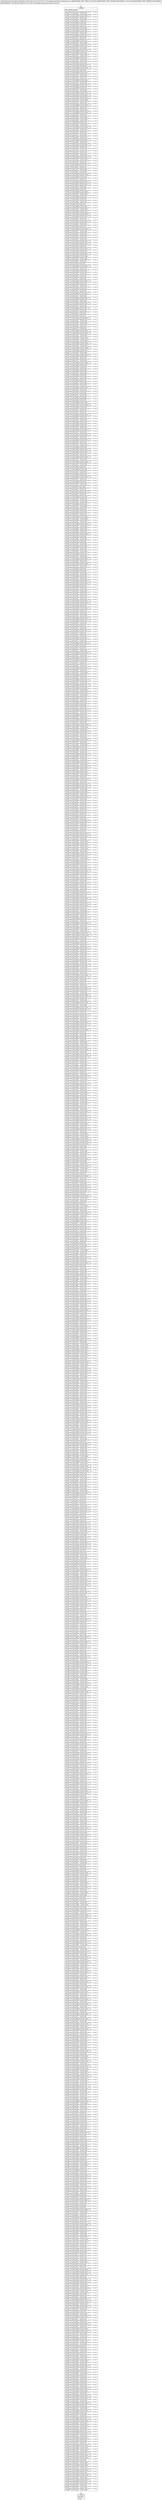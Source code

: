 digraph "CFG forcom.google.android.gms.internal.ads.zzcy.zza([B[B)V" {
Node_0 [shape=record,label="{0\:\ 0x0000|MTH_ENTER_BLOCK\l|com.google.android.gms.internal.ads.zzcl r0 = r3.zzvc\lr0.zzqt = r3.zzvc.zzqr ^ r3.zzvc.zzqt\lcom.google.android.gms.internal.ads.zzcl r0 = r3.zzvc\lr0.zzqt = r3.zzvc.zztw & (r3.zzvc.zzqt ^ \-1)\lcom.google.android.gms.internal.ads.zzcl r0 = r3.zzvc\lr0.zzqt = r3.zzvc.zzsy ^ r3.zzvc.zzqt\lcom.google.android.gms.internal.ads.zzcl r0 = r3.zzvc\lr0.zzot = r3.zzvc.zzqt ^ r3.zzvc.zzot\lcom.google.android.gms.internal.ads.zzcl r0 = r3.zzvc\lr0.zzqt = r3.zzvc.zzod \| r3.zzvc.zzot\lcom.google.android.gms.internal.ads.zzcl r0 = r3.zzvc\lr0.zzsy = r3.zzvc.zzpz \| r3.zzvc.zzot\lcom.google.android.gms.internal.ads.zzcl r0 = r3.zzvc\lr0.zzqr = r3.zzvc.zzot & r3.zzvc.zzpz\lcom.google.android.gms.internal.ads.zzcl r0 = r3.zzvc\lr0.zzog = r3.zzvc.zzpb & r3.zzvc.zzqr\lcom.google.android.gms.internal.ads.zzcl r0 = r3.zzvc\lr0.zztn = r3.zzvc.zzpz ^ r3.zzvc.zzot\lcom.google.android.gms.internal.ads.zzcl r0 = r3.zzvc\lr0.zztl = r3.zzvc.zzpb & (r3.zzvc.zztn ^ \-1)\lcom.google.android.gms.internal.ads.zzcl r0 = r3.zzvc\lr0.zztl = r3.zzvc.zzsy ^ r3.zzvc.zztl\lcom.google.android.gms.internal.ads.zzcl r0 = r3.zzvc\lr0.zzpk = r3.zzvc.zzpb & r3.zzvc.zztn\lcom.google.android.gms.internal.ads.zzcl r0 = r3.zzvc\lr0.zzpk = r3.zzvc.zztn ^ r3.zzvc.zzpk\lcom.google.android.gms.internal.ads.zzcl r0 = r3.zzvc\lr0.zzts = r3.zzvc.zzpb & (r3.zzvc.zztn ^ \-1)\lcom.google.android.gms.internal.ads.zzcl r0 = r3.zzvc\lr0.zzrf = r3.zzvc.zztn ^ r3.zzvc.zzpb\lcom.google.android.gms.internal.ads.zzcl r0 = r3.zzvc\lr0.zzpu = r3.zzvc.zzpb & (r3.zzvc.zzot ^ \-1)\lcom.google.android.gms.internal.ads.zzcl r0 = r3.zzvc\lr0.zzuk = r3.zzvc.zzpb & r3.zzvc.zzot\lcom.google.android.gms.internal.ads.zzcl r0 = r3.zzvc\lr0.zzuk = r3.zzvc.zzsy ^ r3.zzvc.zzuk\lcom.google.android.gms.internal.ads.zzcl r0 = r3.zzvc\lr0.zzsy = r3.zzvc.zzpb & r3.zzvc.zzot\lcom.google.android.gms.internal.ads.zzcl r0 = r3.zzvc\lr0.zzsy = r3.zzvc.zzqr ^ r3.zzvc.zzsy\lcom.google.android.gms.internal.ads.zzcl r0 = r3.zzvc\lr0.zzqr = r3.zzvc.zzot & r3.zzvc.zzod\lcom.google.android.gms.internal.ads.zzcl r0 = r3.zzvc\lr0.zzul = r3.zzvc.zzpz & (r3.zzvc.zzot ^ \-1)\lcom.google.android.gms.internal.ads.zzcl r0 = r3.zzvc\lr0.zzum = r3.zzvc.zzpb & (r3.zzvc.zzul ^ \-1)\lcom.google.android.gms.internal.ads.zzcl r0 = r3.zzvc\lr0.zzun = r3.zzvc.zzul \| r3.zzvc.zzot\lcom.google.android.gms.internal.ads.zzcl r0 = r3.zzvc\lr0.zzuo = r3.zzvc.zzpb & r3.zzvc.zzun\lcom.google.android.gms.internal.ads.zzcl r0 = r3.zzvc\lr0.zzuo = r3.zzvc.zzul ^ r3.zzvc.zzuo\lcom.google.android.gms.internal.ads.zzcl r0 = r3.zzvc\lr0.zztf = r3.zzvc.zzun ^ r3.zzvc.zztf\lcom.google.android.gms.internal.ads.zzcl r0 = r3.zzvc\lr0.zzun = r3.zzvc.zzpb & r3.zzvc.zzun\lcom.google.android.gms.internal.ads.zzcl r0 = r3.zzvc\lr0.zzun = r3.zzvc.zztn ^ r3.zzvc.zzun\lcom.google.android.gms.internal.ads.zzcl r0 = r3.zzvc\lr0.zzul = r3.zzvc.zzpb & (r3.zzvc.zzul ^ \-1)\lcom.google.android.gms.internal.ads.zzcl r0 = r3.zzvc\lr0.zztn = r3.zzvc.zzpb & r3.zzvc.zzot\lcom.google.android.gms.internal.ads.zzcl r0 = r3.zzvc\lr0.zztn = r3.zzvc.zzpz ^ r3.zzvc.zztn\lcom.google.android.gms.internal.ads.zzcl r0 = r3.zzvc\lr0.zzup = r3.zzvc.zzpb & (r3.zzvc.zzot ^ \-1)\lcom.google.android.gms.internal.ads.zzcl r0 = r3.zzvc\lr0.zzuq = r3.zzvc.zzot & (r3.zzvc.zzpz ^ \-1)\lcom.google.android.gms.internal.ads.zzcl r0 = r3.zzvc\lr0.zzur = r3.zzvc.zzot & (r3.zzvc.zzuq ^ \-1)\lcom.google.android.gms.internal.ads.zzcl r0 = r3.zzvc\lr0.zzum = r3.zzvc.zzur ^ r3.zzvc.zzum\lcom.google.android.gms.internal.ads.zzcl r0 = r3.zzvc\lr0.zzqv = r3.zzvc.zzur ^ r3.zzvc.zzqv\lcom.google.android.gms.internal.ads.zzcl r0 = r3.zzvc\lr0.zzur = r3.zzvc.zzpb & (r3.zzvc.zzuq ^ \-1)\lcom.google.android.gms.internal.ads.zzcl r0 = r3.zzvc\lr0.zzur = r3.zzvc.zzuq ^ r3.zzvc.zzur\lcom.google.android.gms.internal.ads.zzcl r0 = r3.zzvc\lr0.zzup = r3.zzvc.zzuq ^ r3.zzvc.zzup\lcom.google.android.gms.internal.ads.zzcl r0 = r3.zzvc\lr0.zzus = r3.zzvc.zzpb & (r3.zzvc.zzuq ^ \-1)\lcom.google.android.gms.internal.ads.zzcl r0 = r3.zzvc\lr0.zzus = r3.zzvc.zzot ^ r3.zzvc.zzus\lcom.google.android.gms.internal.ads.zzcl r0 = r3.zzvc\lr0.zzut = r3.zzvc.zzuq ^ r3.zzvc.zzpb\lcom.google.android.gms.internal.ads.zzcl r0 = r3.zzvc\lr0.zztd = r3.zzvc.zzom ^ r3.zzvc.zztd\lcom.google.android.gms.internal.ads.zzcl r0 = r3.zzvc\lr0.zzuu = r3.zzvc.zztd & r3.zzvc.zzth\lcom.google.android.gms.internal.ads.zzcl r0 = r3.zzvc\lr0.zzuu = r3.zzvc.zzpy ^ r3.zzvc.zzuu\lcom.google.android.gms.internal.ads.zzcl r0 = r3.zzvc\lr0.zzuu = r3.zzvc.zzpc & (r3.zzvc.zzuu ^ \-1)\lcom.google.android.gms.internal.ads.zzcl r0 = r3.zzvc\lr0.zzuu = r3.zzvc.zzuc ^ r3.zzvc.zzuu\lcom.google.android.gms.internal.ads.zzcl r0 = r3.zzvc\lr0.zzrr = r3.zzvc.zzuu ^ r3.zzvc.zzrr\lcom.google.android.gms.internal.ads.zzcl r0 = r3.zzvc\lr0.zzoz = r3.zzvc.zzrr ^ r3.zzvc.zzoz\lcom.google.android.gms.internal.ads.zzcl r0 = r3.zzvc\lr0.zzse = r3.zzvc.zztd ^ r3.zzvc.zzse\lcom.google.android.gms.internal.ads.zzcl r0 = r3.zzvc\lr0.zzse = r3.zzvc.zzpc & (r3.zzvc.zzse ^ \-1)\lcom.google.android.gms.internal.ads.zzcl r0 = r3.zzvc\lr0.zzse = r3.zzvc.zzqn ^ r3.zzvc.zzse\lcom.google.android.gms.internal.ads.zzcl r0 = r3.zzvc\lr0.zzse = r3.zzvc.zzse & (r3.zzvc.zzou ^ \-1)\lcom.google.android.gms.internal.ads.zzcl r0 = r3.zzvc\lr0.zzon = r3.zzvc.zztd ^ r3.zzvc.zzon\lcom.google.android.gms.internal.ads.zzcl r0 = r3.zzvc\lr0.zzrn = r3.zzvc.zzon ^ r3.zzvc.zzrn\lcom.google.android.gms.internal.ads.zzcl r0 = r3.zzvc\lr0.zzse = r3.zzvc.zzrn ^ r3.zzvc.zzse\lcom.google.android.gms.internal.ads.zzcl r0 = r3.zzvc\lr0.zzqz = r3.zzvc.zzse ^ r3.zzvc.zzqz\lcom.google.android.gms.internal.ads.zzcl r0 = r3.zzvc\lr0.zzno = r3.zzvc.zzno & (r3.zzvc.zzsn ^ \-1)\lcom.google.android.gms.internal.ads.zzcl r0 = r3.zzvc\lr0.zzub = r3.zzvc.zzno ^ r3.zzvc.zzub\lcom.google.android.gms.internal.ads.zzcl r0 = r3.zzvc\lr0.zzrt = r3.zzvc.zzub ^ r3.zzvc.zzrt\lcom.google.android.gms.internal.ads.zzcl r0 = r3.zzvc\lr0.zzrt = r3.zzvc.zzql & (r3.zzvc.zzrt ^ \-1)\lcom.google.android.gms.internal.ads.zzcl r0 = r3.zzvc\lr0.zzrt = r3.zzvc.zzoe ^ r3.zzvc.zzrt\lcom.google.android.gms.internal.ads.zzcl r0 = r3.zzvc\lr0.zzpe = r3.zzvc.zzrt ^ r3.zzvc.zzpe\lcom.google.android.gms.internal.ads.zzcl r0 = r3.zzvc\lr0.zzrt = r3.zzvc.zztk ^ r3.zzvc.zzpe\lcom.google.android.gms.internal.ads.zzcl r0 = r3.zzvc\lr0.zzqq = r3.zzvc.zzpe & (r3.zzvc.zzqq ^ \-1)\lcom.google.android.gms.internal.ads.zzcl r0 = r3.zzvc\lr0.zzsz = r3.zzvc.zzpe & r3.zzvc.zzsz\lcom.google.android.gms.internal.ads.zzcl r0 = r3.zzvc\lr0.zzsz = r3.zzvc.zztj ^ r3.zzvc.zzsz\lcom.google.android.gms.internal.ads.zzcl r0 = r3.zzvc\lr0.zzsz = r3.zzvc.zzoo & (r3.zzvc.zzsz ^ \-1)\lcom.google.android.gms.internal.ads.zzcl r0 = r3.zzvc\lr0.zztj = r3.zzvc.zzpe & (r3.zzvc.zzow ^ \-1)\lcom.google.android.gms.internal.ads.zzcl r0 = r3.zzvc\lr0.zztj = r3.zzvc.zzob ^ r3.zzvc.zztj\lcom.google.android.gms.internal.ads.zzcl r0 = r3.zzvc\lr0.zztj = r3.zzvc.zzoo & r3.zzvc.zztj\lcom.google.android.gms.internal.ads.zzcl r0 = r3.zzvc\lr0.zzob = r3.zzvc.zzpe & r3.zzvc.zzpm\lcom.google.android.gms.internal.ads.zzcl r0 = r3.zzvc\lr0.zzob = r3.zzvc.zzpv ^ r3.zzvc.zzob\lcom.google.android.gms.internal.ads.zzcl r0 = r3.zzvc\lr0.zztc = r3.zzvc.zzpe & r3.zzvc.zztc\lcom.google.android.gms.internal.ads.zzcl r0 = r3.zzvc\lr0.zztc = r3.zzvc.zzoo & r3.zzvc.zztc\lcom.google.android.gms.internal.ads.zzcl r0 = r3.zzvc\lr0.zztc = r3.zzvc.zzqq ^ r3.zzvc.zztc\lcom.google.android.gms.internal.ads.zzcl r0 = r3.zzvc\lr0.zztc = r3.zzvc.zzsi \| r3.zzvc.zztc\lcom.google.android.gms.internal.ads.zzcl r0 = r3.zzvc\lr0.zzqo = r3.zzvc.zzpe & r3.zzvc.zzqo\lcom.google.android.gms.internal.ads.zzcl r0 = r3.zzvc\lr0.zzqo = r3.zzvc.zzsw ^ r3.zzvc.zzqo\lcom.google.android.gms.internal.ads.zzcl r0 = r3.zzvc\lr0.zzop = r3.zzvc.zzpe & r3.zzvc.zzop\lcom.google.android.gms.internal.ads.zzcl r0 = r3.zzvc\lr0.zzop = r3.zzvc.zzoo & (r3.zzvc.zzop ^ \-1)\lcom.google.android.gms.internal.ads.zzcl r0 = r3.zzvc\lr0.zztx = r3.zzvc.zzpe & (r3.zzvc.zztx ^ \-1)\lcom.google.android.gms.internal.ads.zzcl r0 = r3.zzvc\lr0.zztx = r3.zzvc.zztk ^ r3.zzvc.zztx\lcom.google.android.gms.internal.ads.zzcl r0 = r3.zzvc\lr0.zztx = r3.zzvc.zzoo & (r3.zzvc.zztx ^ \-1)\lcom.google.android.gms.internal.ads.zzcl r0 = r3.zzvc\lr0.zztx = r3.zzvc.zzqo ^ r3.zzvc.zztx\lcom.google.android.gms.internal.ads.zzcl r0 = r3.zzvc\lr0.zztx = r3.zzvc.zzsi \| r3.zzvc.zztx\lcom.google.android.gms.internal.ads.zzcl r0 = r3.zzvc\lr0.zzpo = r3.zzvc.zzpe & (r3.zzvc.zzpo ^ \-1)\lcom.google.android.gms.internal.ads.zzcl r0 = r3.zzvc\lr0.zzpo = r3.zzvc.zzsv ^ r3.zzvc.zzpo\lcom.google.android.gms.internal.ads.zzcl r0 = r3.zzvc\lr0.zzsz = r3.zzvc.zzpo ^ r3.zzvc.zzsz\lcom.google.android.gms.internal.ads.zzcl r0 = r3.zzvc\lr0.zztx = r3.zzvc.zzsz ^ r3.zzvc.zztx\lcom.google.android.gms.internal.ads.zzcl r0 = r3.zzvc\lr0.zznv = r3.zzvc.zztx ^ r3.zzvc.zznv\lcom.google.android.gms.internal.ads.zzcl r0 = r3.zzvc\lr0.zzqr = r3.zzvc.zznv & (r3.zzvc.zzqr ^ \-1)\lcom.google.android.gms.internal.ads.zzcl r0 = r3.zzvc\lr0.zztx = r3.zzvc.zznv & (r3.zzvc.zzoz ^ \-1)\lcom.google.android.gms.internal.ads.zzcl r0 = r3.zzvc\lr0.zzsz = r3.zzvc.zzoz \| r3.zzvc.zznv\lcom.google.android.gms.internal.ads.zzcl r0 = r3.zzvc\lr0.zzpo = r3.zzvc.zzsz & (r3.zzvc.zzoz ^ \-1)\lcom.google.android.gms.internal.ads.zzcl r0 = r3.zzvc\lr0.zzsv = r3.zzvc.zznv & r3.zzvc.zzoz\lcom.google.android.gms.internal.ads.zzcl r0 = r3.zzvc\lr0.zzqo = r3.zzvc.zzoz & (r3.zzvc.zznv ^ \-1)\lcom.google.android.gms.internal.ads.zzcl r0 = r3.zzvc\lr0.zzqp = r3.zzvc.zzpe & r3.zzvc.zzqp\lcom.google.android.gms.internal.ads.zzcl r0 = r3.zzvc\lr0.zzqp = r3.zzvc.zzrq ^ r3.zzvc.zzqp\lcom.google.android.gms.internal.ads.zzcl r0 = r3.zzvc\lr0.zztj = r3.zzvc.zzqp ^ r3.zzvc.zztj\lcom.google.android.gms.internal.ads.zzcl r0 = r3.zzvc\lr0.zztj = r3.zzvc.zzsi \| r3.zzvc.zztj\lcom.google.android.gms.internal.ads.zzcl r0 = r3.zzvc\lr0.zzru = r3.zzvc.zzpe & (r3.zzvc.zzru ^ \-1)\lcom.google.android.gms.internal.ads.zzcl r0 = r3.zzvc\lr0.zzru = r3.zzvc.zzsa ^ r3.zzvc.zzru\lcom.google.android.gms.internal.ads.zzcl r0 = r3.zzvc\lr0.zzru = r3.zzvc.zzoo & r3.zzvc.zzru\lcom.google.android.gms.internal.ads.zzcl r0 = r3.zzvc\lr0.zzru = r3.zzvc.zzob ^ r3.zzvc.zzru\lcom.google.android.gms.internal.ads.zzcl r0 = r3.zzvc\lr0.zztj = r3.zzvc.zzru ^ r3.zzvc.zztj\lcom.google.android.gms.internal.ads.zzcl r0 = r3.zzvc\lr0.zzpj = r3.zzvc.zztj ^ r3.zzvc.zzpj\lcom.google.android.gms.internal.ads.zzcl r0 = r3.zzvc\lr0.zzqv = r3.zzvc.zzpj & (r3.zzvc.zzqv ^ \-1)\lcom.google.android.gms.internal.ads.zzcl r0 = r3.zzvc\lr0.zzty = r3.zzvc.zzpe & r3.zzvc.zzty\lcom.google.android.gms.internal.ads.zzcl r0 = r3.zzvc\lr0.zzty = r3.zzvc.zzox ^ r3.zzvc.zzty\lcom.google.android.gms.internal.ads.zzcl r0 = r3.zzvc\lr0.zzty = r3.zzvc.zzoo & r3.zzvc.zzty\lcom.google.android.gms.internal.ads.zzcl r0 = r3.zzvc\lr0.zzty = r3.zzvc.zzrt ^ r3.zzvc.zzty\lcom.google.android.gms.internal.ads.zzcl r0 = r3.zzvc\lr0.zzta = r3.zzvc.zzpe & (r3.zzvc.zzta ^ \-1)\lcom.google.android.gms.internal.ads.zzcl r0 = r3.zzvc\lr0.zzta = r3.zzvc.zzsc ^ r3.zzvc.zzta\lcom.google.android.gms.internal.ads.zzcl r0 = r3.zzvc\lr0.zzqj = r3.zzvc.zzpe & (r3.zzvc.zzqj ^ \-1)\lcom.google.android.gms.internal.ads.zzcl r0 = r3.zzvc\lr0.zzqj = r3.zzvc.zzqf ^ r3.zzvc.zzqj\lcom.google.android.gms.internal.ads.zzcl r0 = r3.zzvc\lr0.zzqj = r3.zzvc.zzoo & (r3.zzvc.zzqj ^ \-1)\lcom.google.android.gms.internal.ads.zzcl r0 = r3.zzvc\lr0.zzqj = r3.zzvc.zzta ^ r3.zzvc.zzqj\lcom.google.android.gms.internal.ads.zzcl r0 = r3.zzvc\lr0.zzqj = r3.zzvc.zzqj & (r3.zzvc.zzsi ^ \-1)\lcom.google.android.gms.internal.ads.zzcl r0 = r3.zzvc\lr0.zzqj = r3.zzvc.zzty ^ r3.zzvc.zzqj\lcom.google.android.gms.internal.ads.zzcl r0 = r3.zzvc\lr0.zztt = r3.zzvc.zzqj ^ r3.zzvc.zztt\lcom.google.android.gms.internal.ads.zzcl r0 = r3.zzvc\lr0.zzqj = r3.zzvc.zztt \| r3.zzvc.zzss\lcom.google.android.gms.internal.ads.zzcl r0 = r3.zzvc\lr0.zznr = r3.zzvc.zznr & (r3.zzvc.zzpe ^ \-1)\lcom.google.android.gms.internal.ads.zzcl r0 = r3.zzvc\lr0.zznr = r3.zzvc.zzsw ^ r3.zzvc.zznr\lcom.google.android.gms.internal.ads.zzcl r0 = r3.zzvc\lr0.zzop = r3.zzvc.zznr ^ r3.zzvc.zzop\lcom.google.android.gms.internal.ads.zzcl r0 = r3.zzvc\lr0.zztc = r3.zzvc.zzop ^ r3.zzvc.zztc\lcom.google.android.gms.internal.ads.zzcl r0 = r3.zzvc\lr0.zzoj = r3.zzvc.zztc ^ r3.zzvc.zzoj\lcom.google.android.gms.internal.ads.zzcl r0 = r3.zzvc\lr0.zzoh = r3.zzvc.zzoh & (r3.zzvc.zzno ^ \-1)\lcom.google.android.gms.internal.ads.zzcl r0 = r3.zzvc\lr0.zzoh = r3.zzvc.zzsb & (r3.zzvc.zzoh ^ \-1)\lcom.google.android.gms.internal.ads.zzcl r0 = r3.zzvc\lr0.zzoh = r3.zzvc.zzsp ^ r3.zzvc.zzoh\lcom.google.android.gms.internal.ads.zzcl r0 = r3.zzvc\lr0.zzsm = r3.zzvc.zzoh ^ r3.zzvc.zzsm\lcom.google.android.gms.internal.ads.zzcl r0 = r3.zzvc\lr0.zzpa = r3.zzvc.zzsm ^ r3.zzvc.zzpa\lcom.google.android.gms.internal.ads.zzcl r0 = r3.zzvc\lr0.zzsm = r3.zzvc.zzpa & (r3.zzvc.zzqc ^ \-1)\lcom.google.android.gms.internal.ads.zzcl r0 = r3.zzvc\lr0.zzsm = r3.zzvc.zzpf ^ r3.zzvc.zzsm\lcom.google.android.gms.internal.ads.zzcl r0 = r3.zzvc\lr0.zzoh = r3.zzvc.zzsm & (r3.zzvc.zzpq ^ \-1)\lcom.google.android.gms.internal.ads.zzcl r0 = r3.zzvc\lr0.zzsm = r3.zzvc.zzpq \| r3.zzvc.zzsm\lcom.google.android.gms.internal.ads.zzcl r0 = r3.zzvc\lr0.zzsp = r3.zzvc.zztp ^ r3.zzvc.zzpa\lcom.google.android.gms.internal.ads.zzcl r0 = r3.zzvc\lr0.zztc = r3.zzvc.zzsp & (r3.zzvc.zzpq ^ \-1)\lcom.google.android.gms.internal.ads.zzcl r0 = r3.zzvc\lr0.zzrv = r3.zzvc.zzsp ^ r3.zzvc.zzrv\lcom.google.android.gms.internal.ads.zzcl r0 = r3.zzvc\lr0.zzop = r3.zzvc.zzsj ^ r3.zzvc.zzpa\lcom.google.android.gms.internal.ads.zzcl r0 = r3.zzvc\lr0.zzop = r3.zzvc.zzop & (r3.zzvc.zzpq ^ \-1)\lcom.google.android.gms.internal.ads.zzcl r0 = r3.zzvc\lr0.zznr = r3.zzvc.zzpa & r3.zzvc.zztw\lcom.google.android.gms.internal.ads.zzcl r0 = r3.zzvc\lr0.zznr = r3.zzvc.zzpf ^ r3.zzvc.zznr\lcom.google.android.gms.internal.ads.zzcl r0 = r3.zzvc\lr0.zzqy = r3.zzvc.zzqy \| r3.zzvc.zzpa\lcom.google.android.gms.internal.ads.zzcl r0 = r3.zzvc\lr0.zzqy = r3.zzvc.zzof ^ r3.zzvc.zzqy\lcom.google.android.gms.internal.ads.zzcl r0 = r3.zzvc\lr0.zztb = r3.zzvc.zzpa \| r3.zzvc.zztb\lcom.google.android.gms.internal.ads.zzcl r0 = r3.zzvc\lr0.zztb = r3.zzvc.zzro ^ r3.zzvc.zztb\lcom.google.android.gms.internal.ads.zzcl r0 = r3.zzvc\lr0.zztb = r3.zzvc.zzsq \| r3.zzvc.zztb\lcom.google.android.gms.internal.ads.zzcl r0 = r3.zzvc\lr0.zzro = r3.zzvc.zzpt ^ r3.zzvc.zzpa\lcom.google.android.gms.internal.ads.zzcl r0 = r3.zzvc\lr0.zzrk = r3.zzvc.zzro ^ r3.zzvc.zzrk\lcom.google.android.gms.internal.ads.zzcl r0 = r3.zzvc\lr0.zzro = r3.zzvc.zzpa & (r3.zzvc.zztw ^ \-1)\lcom.google.android.gms.internal.ads.zzcl r0 = r3.zzvc\lr0.zzro = r3.zzvc.zztp ^ r3.zzvc.zzro\lcom.google.android.gms.internal.ads.zzcl r0 = r3.zzvc\lr0.zzra = r3.zzvc.zzra \| r3.zzvc.zzpa\lcom.google.android.gms.internal.ads.zzcl r0 = r3.zzvc\lr0.zzra = r3.zzvc.zzrg ^ r3.zzvc.zzra\lcom.google.android.gms.internal.ads.zzcl r0 = r3.zzvc\lr0.zzof = r3.zzvc.zzqe \| r3.zzvc.zzpa\lcom.google.android.gms.internal.ads.zzcl r0 = r3.zzvc\lr0.zzof = r3.zzvc.zzsq \| r3.zzvc.zzof\lcom.google.android.gms.internal.ads.zzcl r0 = r3.zzvc\lr0.zzsw = r3.zzvc.zzpa & r3.zzvc.zzpf\lcom.google.android.gms.internal.ads.zzcl r0 = r3.zzvc\lr0.zzty = r3.zzvc.zzsw & (r3.zzvc.zzpq ^ \-1)\lcom.google.android.gms.internal.ads.zzcl r0 = r3.zzvc\lr0.zzta = r3.zzvc.zzpa & r3.zzvc.zzos\lcom.google.android.gms.internal.ads.zzcl r0 = r3.zzvc\lr0.zzta = r3.zzvc.zzos ^ r3.zzvc.zzta\lcom.google.android.gms.internal.ads.zzcl r0 = r3.zzvc\lr0.zztc = r3.zzvc.zzta ^ r3.zzvc.zztc\lcom.google.android.gms.internal.ads.zzcl r0 = r3.zzvc\lr0.zzta = r3.zzvc.zzpa & (r3.zzvc.zzrb ^ \-1)\lcom.google.android.gms.internal.ads.zzcl r0 = r3.zzvc\lr0.zzta = r3.zzvc.zzpf ^ r3.zzvc.zzta\lcom.google.android.gms.internal.ads.zzcl r0 = r3.zzvc\lr0.zzoh = r3.zzvc.zzta ^ r3.zzvc.zzoh\lcom.google.android.gms.internal.ads.zzcl r0 = r3.zzvc\lr0.zzoh = r3.zzvc.zzqm \| r3.zzvc.zzoh\lcom.google.android.gms.internal.ads.zzcl r0 = r3.zzvc\lr0.zzte = r3.zzvc.zzpa & r3.zzvc.zzte\lcom.google.android.gms.internal.ads.zzcl r0 = r3.zzvc\lr0.zzte = r3.zzvc.zzsk ^ r3.zzvc.zzte\lcom.google.android.gms.internal.ads.zzcl r0 = r3.zzvc\lr0.zzta = r3.zzvc.zzsr & (r3.zzvc.zzpa ^ \-1)\lcom.google.android.gms.internal.ads.zzcl r0 = r3.zzvc\lr0.zzta = r3.zzvc.zzrc ^ r3.zzvc.zzta\lcom.google.android.gms.internal.ads.zzcl r0 = r3.zzvc\lr0.zzta = r3.zzvc.zzta & (r3.zzvc.zzsq ^ \-1)\lcom.google.android.gms.internal.ads.zzcl r0 = r3.zzvc\lr0.zzta = r3.zzvc.zzrx ^ r3.zzvc.zzta\lcom.google.android.gms.internal.ads.zzcl r0 = r3.zzvc\lr0.zzta = r3.zzvc.zzps & (r3.zzvc.zzta ^ \-1)\lcom.google.android.gms.internal.ads.zzcl r0 = r3.zzvc\lr0.zzta = r3.zzvc.zzrk ^ r3.zzvc.zzta\lcom.google.android.gms.internal.ads.zzcl r0 = r3.zzvc\lr0.zzrw = r3.zzvc.zzta ^ r3.zzvc.zzrw\lcom.google.android.gms.internal.ads.zzcl r0 = r3.zzvc\lr0.zzta = r3.zzvc.zzpa & r3.zzvc.zzos\lcom.google.android.gms.internal.ads.zzcl r0 = r3.zzvc\lr0.zzta = r3.zzvc.zzta & (r3.zzvc.zzpq ^ \-1)\lcom.google.android.gms.internal.ads.zzcl r0 = r3.zzvc\lr0.zzrk = r3.zzvc.zzpa & (r3.zzvc.zzos ^ \-1)\lcom.google.android.gms.internal.ads.zzcl r0 = r3.zzvc\lr0.zzrk = r3.zzvc.zzpf ^ r3.zzvc.zzrk\lcom.google.android.gms.internal.ads.zzcl r0 = r3.zzvc\lr0.zzrk = r3.zzvc.zzrk & (r3.zzvc.zzpq ^ \-1)\lcom.google.android.gms.internal.ads.zzcl r0 = r3.zzvc\lr0.zzrk = r3.zzvc.zzro ^ r3.zzvc.zzrk\lcom.google.android.gms.internal.ads.zzcl r0 = r3.zzvc\lr0.zzrk = r3.zzvc.zzrk & (r3.zzvc.zzqm ^ \-1)\lcom.google.android.gms.internal.ads.zzcl r0 = r3.zzvc\lr0.zzrk = r3.zzvc.zznr ^ r3.zzvc.zzrk\lcom.google.android.gms.internal.ads.zzcl r0 = r3.zzvc\lr0.zzrk = r3.zzvc.zzpi \| r3.zzvc.zzrk\lcom.google.android.gms.internal.ads.zzcl r0 = r3.zzvc\lr0.zznr = r3.zzvc.zzpa & r3.zzvc.zzsk\lcom.google.android.gms.internal.ads.zzcl r0 = r3.zzvc\lr0.zzof = r3.zzvc.zznr ^ r3.zzvc.zzof\lcom.google.android.gms.internal.ads.zzcl r0 = r3.zzvc\lr0.zzof = r3.zzvc.zzps & r3.zzvc.zzof\lcom.google.android.gms.internal.ads.zzcl r0 = r3.zzvc\lr0.zznr = r3.zzvc.zzpa & (r3.zzvc.zztw ^ \-1)\lcom.google.android.gms.internal.ads.zzcl r0 = r3.zzvc\lr0.zznr = r3.zzvc.zzsx ^ r3.zzvc.zznr\lcom.google.android.gms.internal.ads.zzcl r0 = r3.zzvc\lr0.zzro = r3.zzvc.zzpq \| r3.zzvc.zznr\lcom.google.android.gms.internal.ads.zzcl r0 = r3.zzvc\lr0.zzta = r3.zzvc.zznr ^ r3.zzvc.zzta\lcom.google.android.gms.internal.ads.zzcl r0 = r3.zzvc\lr0.zzti = r3.zzvc.zzti \| r3.zzvc.zzpa\lcom.google.android.gms.internal.ads.zzcl r0 = r3.zzvc\lr0.zzti = r3.zzvc.zzqx ^ r3.zzvc.zzti\lcom.google.android.gms.internal.ads.zzcl r0 = r3.zzvc\lr0.zzti = r3.zzvc.zzti & (r3.zzvc.zzsq ^ \-1)\lcom.google.android.gms.internal.ads.zzcl r0 = r3.zzvc\lr0.zzti = r3.zzvc.zzqy ^ r3.zzvc.zzti\lcom.google.android.gms.internal.ads.zzcl r0 = r3.zzvc\lr0.zzqy = r3.zzvc.zzpa & r3.zzvc.zztw\lcom.google.android.gms.internal.ads.zzcl r0 = r3.zzvc\lr0.zzqy = r3.zzvc.zzsx ^ r3.zzvc.zzqy\lcom.google.android.gms.internal.ads.zzcl r0 = r3.zzvc\lr0.zzop = r3.zzvc.zzqy ^ r3.zzvc.zzop\lcom.google.android.gms.internal.ads.zzcl r0 = r3.zzvc\lr0.zzop = r3.zzvc.zzqm \| r3.zzvc.zzop\lcom.google.android.gms.internal.ads.zzcl r0 = r3.zzvc\lr0.zzop = r3.zzvc.zztc ^ r3.zzvc.zzop\lcom.google.android.gms.internal.ads.zzcl r0 = r3.zzvc\lr0.zzop = r3.zzvc.zzop \| r3.zzvc.zzpi\lcom.google.android.gms.internal.ads.zzcl r0 = r3.zzvc\lr0.zztc = r3.zzvc.zzpa & r3.zzvc.zztp\lcom.google.android.gms.internal.ads.zzcl r0 = r3.zzvc\lr0.zztc = r3.zzvc.zzsx ^ r3.zzvc.zztc\lcom.google.android.gms.internal.ads.zzcl r0 = r3.zzvc\lr0.zzqb = r3.zzvc.zzpa & r3.zzvc.zzqb\lcom.google.android.gms.internal.ads.zzcl r0 = r3.zzvc\lr0.zzqb = r3.zzvc.zzqg ^ r3.zzvc.zzqb\lcom.google.android.gms.internal.ads.zzcl r0 = r3.zzvc\lr0.zztb = r3.zzvc.zzqb ^ r3.zzvc.zztb\lcom.google.android.gms.internal.ads.zzcl r0 = r3.zzvc\lr0.zzqb = r3.zzvc.zzpa & (r3.zzvc.zzsx ^ \-1)\lcom.google.android.gms.internal.ads.zzcl r0 = r3.zzvc\lr0.zzqb = r3.zzvc.zztp ^ r3.zzvc.zzqb\lcom.google.android.gms.internal.ads.zzcl r0 = r3.zzvc\lr0.zztg = r3.zzvc.zzqb ^ r3.zzvc.zztg\lcom.google.android.gms.internal.ads.zzcl r0 = r3.zzvc\lr0.zzty = r3.zzvc.zzqb ^ r3.zzvc.zzty\lcom.google.android.gms.internal.ads.zzcl r0 = r3.zzvc\lr0.zzty = r3.zzvc.zzty & (r3.zzvc.zzqm ^ \-1)\lcom.google.android.gms.internal.ads.zzcl r0 = r3.zzvc\lr0.zzpt = r3.zzvc.zzpt \| r3.zzvc.zzpa\lcom.google.android.gms.internal.ads.zzcl r0 = r3.zzvc\lr0.zzpt = r3.zzvc.zzqg ^ r3.zzvc.zzpt\lcom.google.android.gms.internal.ads.zzcl r0 = r3.zzvc\lr0.zzpt = r3.zzvc.zzsq \| r3.zzvc.zzpt\lcom.google.android.gms.internal.ads.zzcl r0 = r3.zzvc\lr0.zzpt = r3.zzvc.zzra ^ r3.zzvc.zzpt\lcom.google.android.gms.internal.ads.zzcl r0 = r3.zzvc\lr0.zzpt = r3.zzvc.zzps & r3.zzvc.zzpt\lcom.google.android.gms.internal.ads.zzcl r0 = r3.zzvc\lr0.zzpt = r3.zzvc.zztb ^ r3.zzvc.zzpt\lcom.google.android.gms.internal.ads.zzcl r0 = r3.zzvc\lr0.zzpn = r3.zzvc.zzpt ^ r3.zzvc.zzpn\lcom.google.android.gms.internal.ads.zzcl r0 = r3.zzvc\lr0.zzpt = r3.zzvc.zzpa & r3.zzvc.zzos\lcom.google.android.gms.internal.ads.zzcl r0 = r3.zzvc\lr0.zzpt = r3.zzvc.zzrb ^ r3.zzvc.zzpt\lcom.google.android.gms.internal.ads.zzcl r0 = r3.zzvc\lr0.zzrb = r3.zzvc.zzpq & (r3.zzvc.zzpt ^ \-1)\lcom.google.android.gms.internal.ads.zzcl r0 = r3.zzvc\lr0.zzrb = r3.zzvc.zzqb ^ r3.zzvc.zzrb\lcom.google.android.gms.internal.ads.zzcl r0 = r3.zzvc\lr0.zzrb = r3.zzvc.zzrb & (r3.zzvc.zzqm ^ \-1)\lcom.google.android.gms.internal.ads.zzcl r0 = r3.zzvc\lr0.zzrb = r3.zzvc.zzta ^ r3.zzvc.zzrb\lcom.google.android.gms.internal.ads.zzcl r0 = r3.zzvc\lr0.zzrb = r3.zzvc.zzpi \| r3.zzvc.zzrb\lcom.google.android.gms.internal.ads.zzcl r0 = r3.zzvc\lr0.zzpt = r3.zzvc.zzpq \| r3.zzvc.zzpt\lcom.google.android.gms.internal.ads.zzcl r0 = r3.zzvc\lr0.zzpt = r3.zzvc.zzsw ^ r3.zzvc.zzpt\lcom.google.android.gms.internal.ads.zzcl r0 = r3.zzvc\lr0.zzpt = r3.zzvc.zzqm \| r3.zzvc.zzpt\lcom.google.android.gms.internal.ads.zzcl r0 = r3.zzvc\lr0.zzpt = r3.zzvc.zztg ^ r3.zzvc.zzpt\lcom.google.android.gms.internal.ads.zzcl r0 = r3.zzvc\lr0.zzpt = r3.zzvc.zzpt & (r3.zzvc.zzpi ^ \-1)\lcom.google.android.gms.internal.ads.zzcl r0 = r3.zzvc\lr0.zztg = r3.zzvc.zzpa & (r3.zzvc.zzqc ^ \-1)\lcom.google.android.gms.internal.ads.zzcl r0 = r3.zzvc\lr0.zztg = r3.zzvc.zzpq \| r3.zzvc.zztg\lcom.google.android.gms.internal.ads.zzcl r0 = r3.zzvc\lr0.zztg = r3.zzvc.zztc ^ r3.zzvc.zztg\lcom.google.android.gms.internal.ads.zzcl r0 = r3.zzvc\lr0.zzoh = r3.zzvc.zztg ^ r3.zzvc.zzoh\lcom.google.android.gms.internal.ads.zzcl r0 = r3.zzvc\lr0.zzrk = r3.zzvc.zzoh ^ r3.zzvc.zzrk\lcom.google.android.gms.internal.ads.zzcl r0 = r3.zzvc\lr0.zznx = r3.zzvc.zzrk ^ r3.zzvc.zznx\lcom.google.android.gms.internal.ads.zzcl r0 = r3.zzvc\lr0.zzrk = r3.zzvc.zznx ^ r3.zzvc.zzss\lcom.google.android.gms.internal.ads.zzcl r0 = r3.zzvc\lr0.zzoh = r3.zzvc.zzrk & (r3.zzvc.zzpz ^ \-1)\lcom.google.android.gms.internal.ads.zzcl r0 = r3.zzvc\lr0.zztg = r3.zzvc.zzss & (r3.zzvc.zznx ^ \-1)\lcom.google.android.gms.internal.ads.zzcl r0 = r3.zzvc\lr0.zztc = r3.zzvc.zztg & r3.zzvc.zzpz\lcom.google.android.gms.internal.ads.zzcl r0 = r3.zzvc\lr0.zzsw = r3.zzvc.zzss & (r3.zzvc.zznx ^ \-1)\lcom.google.android.gms.internal.ads.zzcl r0 = r3.zzvc\lr0.zzta = r3.zzvc.zzss & r3.zzvc.zznx\lcom.google.android.gms.internal.ads.zzcl r0 = r3.zzvc\lr0.zzta = r3.zzvc.zznx ^ r3.zzvc.zzta\lcom.google.android.gms.internal.ads.zzcl r0 = r3.zzvc\lr0.zzoh = r3.zzvc.zzta ^ r3.zzvc.zzoh\lcom.google.android.gms.internal.ads.zzcl r0 = r3.zzvc\lr0.zzoh = r3.zzvc.zzqz & (r3.zzvc.zzoh ^ \-1)\lcom.google.android.gms.internal.ads.zzcl r0 = r3.zzvc\lr0.zzsr = r3.zzvc.zzpa & (r3.zzvc.zzsr ^ \-1)\lcom.google.android.gms.internal.ads.zzcl r0 = r3.zzvc\lr0.zzsr = r3.zzvc.zzsk ^ r3.zzvc.zzsr\lcom.google.android.gms.internal.ads.zzcl r0 = r3.zzvc\lr0.zzsr = r3.zzvc.zzsq \| r3.zzvc.zzsr\lcom.google.android.gms.internal.ads.zzcl r0 = r3.zzvc\lr0.zzsr = r3.zzvc.zzte ^ r3.zzvc.zzsr\lcom.google.android.gms.internal.ads.zzcl r0 = r3.zzvc\lr0.zzsr = r3.zzvc.zzps & (r3.zzvc.zzsr ^ \-1)\lcom.google.android.gms.internal.ads.zzcl r0 = r3.zzvc\lr0.zzsr = r3.zzvc.zzti ^ r3.zzvc.zzsr\lcom.google.android.gms.internal.ads.zzcl r0 = r3.zzvc\lr0.zzpr = r3.zzvc.zzsr ^ r3.zzvc.zzpr\lcom.google.android.gms.internal.ads.zzcl r0 = r3.zzvc\lr0.zzsy = r3.zzvc.zzsy & r3.zzvc.zzpr\lcom.google.android.gms.internal.ads.zzcl r0 = r3.zzvc\lr0.zzsy = r3.zzvc.zztl ^ r3.zzvc.zzsy\lcom.google.android.gms.internal.ads.zzcl r0 = r3.zzvc\lr0.zzsy = r3.zzvc.zzpj & (r3.zzvc.zzsy ^ \-1)\lcom.google.android.gms.internal.ads.zzcl r0 = r3.zzvc\lr0.zzul = r3.zzvc.zzpr \| r3.zzvc.zzul\lcom.google.android.gms.internal.ads.zzcl r0 = r3.zzvc\lr0.zzul = r3.zzvc.zztl ^ r3.zzvc.zzul\lcom.google.android.gms.internal.ads.zzcl r0 = r3.zzvc\lr0.zzqv = r3.zzvc.zzul ^ r3.zzvc.zzqv\lcom.google.android.gms.internal.ads.zzcl r0 = r3.zzvc\lr0.zzpu = r3.zzvc.zzpu & (r3.zzvc.zzpr ^ \-1)\lcom.google.android.gms.internal.ads.zzcl r0 = r3.zzvc\lr0.zzpu = r3.zzvc.zztf ^ r3.zzvc.zzpu\lcom.google.android.gms.internal.ads.zzcl r0 = r3.zzvc\lr0.zzpu = r3.zzvc.zzpj & r3.zzvc.zzpu\lcom.google.android.gms.internal.ads.zzcl r0 = r3.zzvc\lr0.zzul = r3.zzvc.zzum & r3.zzvc.zzpr\lcom.google.android.gms.internal.ads.zzcl r0 = r3.zzvc\lr0.zzul = r3.zzvc.zzts ^ r3.zzvc.zzul\lcom.google.android.gms.internal.ads.zzcl r0 = r3.zzvc\lr0.zzsy = r3.zzvc.zzul ^ r3.zzvc.zzsy\lcom.google.android.gms.internal.ads.zzcl r0 = r3.zzvc\lr0.zzsy = r3.zzvc.zzqz & (r3.zzvc.zzsy ^ \-1)\lcom.google.android.gms.internal.ads.zzcl r0 = r3.zzvc\lr0.zzsy = r3.zzvc.zzqv ^ r3.zzvc.zzsy\lcom.google.android.gms.internal.ads.zzcl r0 = r3.zzvc\lr0.zzqw = r3.zzvc.zzsy ^ r3.zzvc.zzqw\lcom.google.android.gms.internal.ads.zzcl r0 = r3.zzvc\lr0.zzsy = r3.zzvc.zzpr & r3.zzvc.zztf\lcom.google.android.gms.internal.ads.zzcl r0 = r3.zzvc\lr0.zzsy = r3.zzvc.zzpz ^ r3.zzvc.zzsy\lcom.google.android.gms.internal.ads.zzcl r0 = r3.zzvc\lr0.zzut = r3.zzvc.zzpr & (r3.zzvc.zzut ^ \-1)\lcom.google.android.gms.internal.ads.zzcl r0 = r3.zzvc\lr0.zzut = r3.zzvc.zznw ^ r3.zzvc.zzut\lcom.google.android.gms.internal.ads.zzcl r0 = r3.zzvc\lr0.zzut = r3.zzvc.zzpj & (r3.zzvc.zzut ^ \-1)\lcom.google.android.gms.internal.ads.zzcl r0 = r3.zzvc\lr0.zzuq = r3.zzvc.zzuq & r3.zzvc.zzpr\lcom.google.android.gms.internal.ads.zzcl r0 = r3.zzvc\lr0.zzuq = r3.zzvc.zzuo ^ r3.zzvc.zzuq\lcom.google.android.gms.internal.ads.zzcl r0 = r3.zzvc\lr0.zzuq = r3.zzvc.zzpj & (r3.zzvc.zzuq ^ \-1)\lcom.google.android.gms.internal.ads.zzcl r0 = r3.zzvc\lr0.zzuq = r3.zzvc.zzsy ^ r3.zzvc.zzuq\lcom.google.android.gms.internal.ads.zzcl r0 = r3.zzvc\lr0.zzsy = r3.zzvc.zzup & r3.zzvc.zzpr\lcom.google.android.gms.internal.ads.zzcl r0 = r3.zzvc\lr0.zzsy = r3.zzvc.zzur ^ r3.zzvc.zzsy\lcom.google.android.gms.internal.ads.zzcl r0 = r3.zzvc\lr0.zzsy = r3.zzvc.zzpj & r3.zzvc.zzsy\lcom.google.android.gms.internal.ads.zzcl r0 = r3.zzvc\lr0.zzur = r3.zzvc.zzpr \| r3.zzvc.zzpz\lcom.google.android.gms.internal.ads.zzcl r0 = r3.zzvc\lr0.zzur = r3.zzvc.zzrf ^ r3.zzvc.zzur\lcom.google.android.gms.internal.ads.zzcl r0 = r3.zzvc\lr0.zzuo = r3.zzvc.zzpr & (r3.zzvc.zzrf ^ \-1)\lcom.google.android.gms.internal.ads.zzcl r0 = r3.zzvc\lr0.zzuo = r3.zzvc.zztn ^ r3.zzvc.zzuo\lcom.google.android.gms.internal.ads.zzcl r0 = r3.zzvc\lr0.zzuo = r3.zzvc.zzpj & r3.zzvc.zzuo\lcom.google.android.gms.internal.ads.zzcl r0 = r3.zzvc\lr0.zzuo = r3.zzvc.zzur ^ r3.zzvc.zzuo\lcom.google.android.gms.internal.ads.zzcl r0 = r3.zzvc\lr0.zzus = r3.zzvc.zzus & (r3.zzvc.zzpr ^ \-1)\lcom.google.android.gms.internal.ads.zzcl r0 = r3.zzvc\lr0.zzus = r3.zzvc.zztf ^ r3.zzvc.zzus\lcom.google.android.gms.internal.ads.zzcl r0 = r3.zzvc\lr0.zzum = r3.zzvc.zzpr & (r3.zzvc.zzum ^ \-1)\lcom.google.android.gms.internal.ads.zzcl r0 = r3.zzvc\lr0.zzum = r3.zzvc.zzpz ^ r3.zzvc.zzum\lcom.google.android.gms.internal.ads.zzcl r0 = r3.zzvc\lr0.zzut = r3.zzvc.zzum ^ r3.zzvc.zzut\lcom.google.android.gms.internal.ads.zzcl r0 = r3.zzvc\lr0.zzut = r3.zzvc.zzqz & (r3.zzvc.zzut ^ \-1)\lcom.google.android.gms.internal.ads.zzcl r0 = r3.zzvc\lr0.zzut = r3.zzvc.zzuo ^ r3.zzvc.zzut\lcom.google.android.gms.internal.ads.zzcl r0 = r3.zzvc\lr0.zzut = r3.zzvc.zzut ^ r3.zzvc.zzps\lcom.google.android.gms.internal.ads.zzcl r0 = r3.zzvc\lr0.zzuk = r3.zzvc.zzpr & (r3.zzvc.zzuk ^ \-1)\lcom.google.android.gms.internal.ads.zzcl r0 = r3.zzvc\lr0.zzuk = r3.zzvc.zzrf ^ r3.zzvc.zzuk\lcom.google.android.gms.internal.ads.zzcl r0 = r3.zzvc\lr0.zzpu = r3.zzvc.zzuk ^ r3.zzvc.zzpu\lcom.google.android.gms.internal.ads.zzcl r0 = r3.zzvc\lr0.zzog = r3.zzvc.zzog & r3.zzvc.zzpr\lcom.google.android.gms.internal.ads.zzcl r0 = r3.zzvc\lr0.zzog = r3.zzvc.zzpk ^ r3.zzvc.zzog\lcom.google.android.gms.internal.ads.zzcl r0 = r3.zzvc\lr0.zzsy = r3.zzvc.zzog ^ r3.zzvc.zzsy\lcom.google.android.gms.internal.ads.zzcl r0 = r3.zzvc\lr0.zzsy = r3.zzvc.zzqz & (r3.zzvc.zzsy ^ \-1)\lcom.google.android.gms.internal.ads.zzcl r0 = r3.zzvc\lr0.zzsy = r3.zzvc.zzuq ^ r3.zzvc.zzsy\lcom.google.android.gms.internal.ads.zzcl r0 = r3.zzvc\lr0.zzny = r3.zzvc.zzsy ^ r3.zzvc.zzny\lcom.google.android.gms.internal.ads.zzcl r0 = r3.zzvc\lr0.zzup = r3.zzvc.zzup & r3.zzvc.zzpr\lcom.google.android.gms.internal.ads.zzcl r0 = r3.zzvc\lr0.zzup = r3.zzvc.zzun ^ r3.zzvc.zzup\lcom.google.android.gms.internal.ads.zzcl r0 = r3.zzvc\lr0.zzup = r3.zzvc.zzpj & (r3.zzvc.zzup ^ \-1)\lcom.google.android.gms.internal.ads.zzcl r0 = r3.zzvc\lr0.zzup = r3.zzvc.zzus ^ r3.zzvc.zzup\lcom.google.android.gms.internal.ads.zzcl r0 = r3.zzvc\lr0.zzup = r3.zzvc.zzqz & r3.zzvc.zzup\lcom.google.android.gms.internal.ads.zzcl r0 = r3.zzvc\lr0.zzup = r3.zzvc.zzpu ^ r3.zzvc.zzup\lcom.google.android.gms.internal.ads.zzcl r0 = r3.zzvc\lr0.zzsi = r3.zzvc.zzup ^ r3.zzvc.zzsi\lcom.google.android.gms.internal.ads.zzcl r0 = r3.zzvc\lr0.zzrg = r3.zzvc.zzpa & (r3.zzvc.zzrg ^ \-1)\lcom.google.android.gms.internal.ads.zzcl r0 = r3.zzvc\lr0.zzrg = r3.zzvc.zzqe ^ r3.zzvc.zzrg\lcom.google.android.gms.internal.ads.zzcl r0 = r3.zzvc\lr0.zzrg = r3.zzvc.zzrg & (r3.zzvc.zzsq ^ \-1)\lcom.google.android.gms.internal.ads.zzcl r0 = r3.zzvc\lr0.zzqe = r3.zzvc.zzpa & (r3.zzvc.zzos ^ \-1)\lcom.google.android.gms.internal.ads.zzcl r0 = r3.zzvc\lr0.zzqe = r3.zzvc.zzsx ^ r3.zzvc.zzqe\lcom.google.android.gms.internal.ads.zzcl r0 = r3.zzvc\lr0.zzqe = r3.zzvc.zzqe & r3.zzvc.zzpq\lcom.google.android.gms.internal.ads.zzcl r0 = r3.zzvc\lr0.zzqe = r3.zzvc.zzsp ^ r3.zzvc.zzqe\lcom.google.android.gms.internal.ads.zzcl r0 = r3.zzvc\lr0.zzsp = r3.zzvc.zzpa & (r3.zzvc.zztw ^ \-1)\lcom.google.android.gms.internal.ads.zzcl r0 = r3.zzvc\lr0.zzsp = r3.zzvc.zzsj ^ r3.zzvc.zzsp\lcom.google.android.gms.internal.ads.zzcl r0 = r3.zzvc\lr0.zzro = r3.zzvc.zzsp ^ r3.zzvc.zzro\lcom.google.android.gms.internal.ads.zzcl r0 = r3.zzvc\lr0.zzty = r3.zzvc.zzro ^ r3.zzvc.zzty\lcom.google.android.gms.internal.ads.zzcl r0 = r3.zzvc\lr0.zzpt = r3.zzvc.zzty ^ r3.zzvc.zzpt\lcom.google.android.gms.internal.ads.zzcl r0 = r3.zzvc\lr0.zzsn = r3.zzvc.zzpt ^ r3.zzvc.zzsn\lcom.google.android.gms.internal.ads.zzcl r0 = r3.zzvc\lr0.zzsj = r3.zzvc.zzpa & r3.zzvc.zzsj\lcom.google.android.gms.internal.ads.zzcl r0 = r3.zzvc\lr0.zzsj = r3.zzvc.zzos ^ r3.zzvc.zzsj\lcom.google.android.gms.internal.ads.zzcl r0 = r3.zzvc\lr0.zzsj = r3.zzvc.zzpq \| r3.zzvc.zzsj\lcom.google.android.gms.internal.ads.zzcl r0 = r3.zzvc\lr0.zzsj = r3.zzvc.zznr ^ r3.zzvc.zzsj\lcom.google.android.gms.internal.ads.zzcl r0 = r3.zzvc\lr0.zzsj = r3.zzvc.zzsj & (r3.zzvc.zzqm ^ \-1)\lcom.google.android.gms.internal.ads.zzcl r0 = r3.zzvc\lr0.zzsj = r3.zzvc.zzqe ^ r3.zzvc.zzsj\lcom.google.android.gms.internal.ads.zzcl r0 = r3.zzvc\lr0.zzrb = r3.zzvc.zzsj ^ r3.zzvc.zzrb\lcom.google.android.gms.internal.ads.zzcl r0 = r3.zzvc\lr0.zzsf = r3.zzvc.zzrb ^ r3.zzvc.zzsf\lcom.google.android.gms.internal.ads.zzcl r0 = r3.zzvc\lr0.zzrb = r3.zzvc.zzsf \| r3.zzvc.zzov\lcom.google.android.gms.internal.ads.zzcl r0 = r3.zzvc\lr0.zzsj = r3.zzvc.zztm & (r3.zzvc.zzsf ^ \-1)\lcom.google.android.gms.internal.ads.zzcl r0 = r3.zzvc\lr0.zzqc = r3.zzvc.zzpa & (r3.zzvc.zzqc ^ \-1)\lcom.google.android.gms.internal.ads.zzcl r0 = r3.zzvc\lr0.zzqc = r3.zzvc.zzsl ^ r3.zzvc.zzqc\lcom.google.android.gms.internal.ads.zzcl r0 = r3.zzvc\lr0.zzsm = r3.zzvc.zzqc ^ r3.zzvc.zzsm\lcom.google.android.gms.internal.ads.zzcl r0 = r3.zzvc\lr0.zzsm = r3.zzvc.zzqm \| r3.zzvc.zzsm\lcom.google.android.gms.internal.ads.zzcl r0 = r3.zzvc\lr0.zzsm = r3.zzvc.zzrv ^ r3.zzvc.zzsm\lcom.google.android.gms.internal.ads.zzcl r0 = r3.zzvc\lr0.zzop = r3.zzvc.zzsm ^ r3.zzvc.zzop\lcom.google.android.gms.internal.ads.zzcl r0 = r3.zzvc\lr0.zzpx = r3.zzvc.zzop ^ r3.zzvc.zzpx\lcom.google.android.gms.internal.ads.zzcl r0 = r3.zzvc\lr0.zzop = r3.zzvc.zzpx & (r3.zzvc.zznv ^ \-1)\lcom.google.android.gms.internal.ads.zzcl r0 = r3.zzvc\lr0.zzsm = r3.zzvc.zzpx & r3.zzvc.zznv\lcom.google.android.gms.internal.ads.zzcl r0 = r3.zzvc\lr0.zzsm = r3.zzvc.zzoz ^ r3.zzvc.zzsm\lcom.google.android.gms.internal.ads.zzcl r0 = r3.zzvc\lr0.zzrv = r3.zzvc.zzpx & r3.zzvc.zzsv\lcom.google.android.gms.internal.ads.zzcl r0 = r3.zzvc\lr0.zzqc = r3.zzvc.zzpx & r3.zzvc.zznv\lcom.google.android.gms.internal.ads.zzcl r0 = r3.zzvc\lr0.zzqc = r3.zzvc.zzsz ^ r3.zzvc.zzqc\lcom.google.android.gms.internal.ads.zzcl r0 = r3.zzvc\lr0.zzsl = r3.zzvc.zzot & (r3.zzvc.zzpx ^ \-1)\lcom.google.android.gms.internal.ads.zzcl r0 = r3.zzvc\lr0.zzqe = r3.zzvc.zzpx & (r3.zzvc.zzod ^ \-1)\lcom.google.android.gms.internal.ads.zzcl r0 = r3.zzvc\lr0.zznr = r3.zzvc.zzpx & r3.zzvc.zzqo\lcom.google.android.gms.internal.ads.zzcl r0 = r3.zzvc\lr0.zznr = r3.zzvc.zzsv ^ r3.zzvc.zznr\lcom.google.android.gms.internal.ads.zzcl r0 = r3.zzvc\lr0.zzpt = r3.zzvc.zzpx & (r3.zzvc.zznv ^ \-1)\lcom.google.android.gms.internal.ads.zzcl r0 = r3.zzvc\lr0.zzpt = r3.zzvc.zzsv ^ r3.zzvc.zzpt\lcom.google.android.gms.internal.ads.zzcl r0 = r3.zzvc\lr0.zzty = r3.zzvc.zzpx & (r3.zzvc.zzoz ^ \-1)\lcom.google.android.gms.internal.ads.zzcl r0 = r3.zzvc\lr0.zzty = r3.zzvc.zzsz ^ r3.zzvc.zzty\lcom.google.android.gms.internal.ads.zzcl r0 = r3.zzvc\lr0.zzro = r3.zzvc.zzpo ^ r3.zzvc.zzpx\lcom.google.android.gms.internal.ads.zzcl r0 = r3.zzvc\lr0.zzsp = r3.zzvc.zzpx \| r3.zzvc.zzot\lcom.google.android.gms.internal.ads.zzcl r0 = r3.zzvc\lr0.zzsx = r3.zzvc.zzsp & (r3.zzvc.zzot ^ \-1)\lcom.google.android.gms.internal.ads.zzcl r0 = r3.zzvc\lr0.zzup = r3.zzvc.zzod \| r3.zzvc.zzsp\lcom.google.android.gms.internal.ads.zzcl r0 = r3.zzvc\lr0.zzpu = r3.zzvc.zzsp & (r3.zzvc.zzod ^ \-1)\lcom.google.android.gms.internal.ads.zzcl r0 = r3.zzvc\lr0.zzus = r3.zzvc.zzpx & r3.zzvc.zzot\lcom.google.android.gms.internal.ads.zzcl r0 = r3.zzvc\lr0.zzun = r3.zzvc.zzot & (r3.zzvc.zzus ^ \-1)\lcom.google.android.gms.internal.ads.zzcl r0 = r3.zzvc\lr0.zzsy = r3.zzvc.zzun & (r3.zzvc.zzod ^ \-1)\lcom.google.android.gms.internal.ads.zzcl r0 = r3.zzvc\lr0.zzuq = r3.zzvc.zzod \| r3.zzvc.zzun\lcom.google.android.gms.internal.ads.zzcl r0 = r3.zzvc\lr0.zzog = r3.zzvc.zzsz ^ r3.zzvc.zzpx\lcom.google.android.gms.internal.ads.zzcl r0 = r3.zzvc\lr0.zzpk = r3.zzvc.zzpx & r3.zzvc.zznv\lcom.google.android.gms.internal.ads.zzcl r0 = r3.zzvc\lr0.zzuk = r3.zzvc.zzpx ^ r3.zzvc.zzot\lcom.google.android.gms.internal.ads.zzcl r0 = r3.zzvc\lr0.zzrf = r3.zzvc.zzpx & (r3.zzvc.zzsv ^ \-1)\lcom.google.android.gms.internal.ads.zzcl r0 = r3.zzvc\lr0.zzrf = r3.zzvc.zznv ^ r3.zzvc.zzrf\lcom.google.android.gms.internal.ads.zzcl r0 = r3.zzvc\lr0.zzpo = r3.zzvc.zzpx & (r3.zzvc.zzpo ^ \-1)\lcom.google.android.gms.internal.ads.zzcl r0 = r3.zzvc\lr0.zzpo = r3.zzvc.zzoz ^ r3.zzvc.zzpo\lcom.google.android.gms.internal.ads.zzcl r0 = r3.zzvc\lr0.zzuo = r3.zzvc.zzpx & r3.zzvc.zzqo\lcom.google.android.gms.internal.ads.zzcl r0 = r3.zzvc\lr0.zzuo = r3.zzvc.zznv ^ r3.zzvc.zzuo\lcom.google.android.gms.internal.ads.zzcl r0 = r3.zzvc\lr0.zzum = r3.zzvc.zzpx & (r3.zzvc.zzot ^ \-1)\lcom.google.android.gms.internal.ads.zzcl r0 = r3.zzvc\lr0.zzum = r3.zzvc.zzum & (r3.zzvc.zzod ^ \-1)\lcom.google.android.gms.internal.ads.zzcl r0 = r3.zzvc\lr0.zztf = r3.zzvc.zzpx & r3.zzvc.zztx\lcom.google.android.gms.internal.ads.zzcl r0 = r3.zzvc\lr0.zztf = r3.zzvc.zzsv ^ r3.zzvc.zztf\lcom.google.android.gms.internal.ads.zzcl r0 = r3.zzvc\lr0.zzur = r3.zzvc.zzpx & r3.zzvc.zznv\lcom.google.android.gms.internal.ads.zzcl r0 = r3.zzvc\lr0.zzur = r3.zzvc.zzsv ^ r3.zzvc.zzur\lcom.google.android.gms.internal.ads.zzcl r0 = r3.zzvc\lr0.zzsv = r3.zzvc.zzpa & (r3.zzvc.zzos ^ \-1)\lcom.google.android.gms.internal.ads.zzcl r0 = r3.zzvc\lr0.zzsv = r3.zzvc.zzrx ^ r3.zzvc.zzsv\lcom.google.android.gms.internal.ads.zzcl r0 = r3.zzvc\lr0.zzrg = r3.zzvc.zzsv ^ r3.zzvc.zzrg\lcom.google.android.gms.internal.ads.zzcl r0 = r3.zzvc\lr0.zzof = r3.zzvc.zzrg ^ r3.zzvc.zzof\lcom.google.android.gms.internal.ads.zzcl r0 = r3.zzvc\lr0.zzor = r3.zzvc.zzof ^ r3.zzvc.zzor\lcom.google.android.gms.internal.ads.zzcl r0 = r3.zzvc\lr0.zzof = r3.zzvc.zzor & (r3.zzvc.zznv ^ \-1)\lcom.google.android.gms.internal.ads.zzcl r0 = r3.zzvc\lr0.zzof = r3.zzvc.zzsm ^ r3.zzvc.zzof\lcom.google.android.gms.internal.ads.zzcl r0 = r3.zzvc\lr0.zzuo = r3.zzvc.zzuo & (r3.zzvc.zzor ^ \-1)\lcom.google.android.gms.internal.ads.zzcl r0 = r3.zzvc\lr0.zzuo = r3.zzvc.zzog ^ r3.zzvc.zzuo\lcom.google.android.gms.internal.ads.zzcl r0 = r3.zzvc\lr0.zzog = r3.zzvc.zzrv & (r3.zzvc.zzor ^ \-1)\lcom.google.android.gms.internal.ads.zzcl r0 = r3.zzvc\lr0.zzog = r3.zzvc.zzoz ^ r3.zzvc.zzog\lcom.google.android.gms.internal.ads.zzcl r0 = r3.zzvc\lr0.zzog = r3.zzvc.zzog & (r3.zzvc.zzpp ^ \-1)\lcom.google.android.gms.internal.ads.zzcl r0 = r3.zzvc\lr0.zztf = r3.zzvc.zztf & (r3.zzvc.zzor ^ \-1)\lcom.google.android.gms.internal.ads.zzcl r0 = r3.zzvc\lr0.zztf = r3.zzvc.zzpk ^ r3.zzvc.zztf\lcom.google.android.gms.internal.ads.zzcl r0 = r3.zzvc\lr0.zzsz = r3.zzvc.zzsz \| r3.zzvc.zzor\lcom.google.android.gms.internal.ads.zzcl r0 = r3.zzvc\lr0.zzsz = r3.zzvc.zzqc ^ r3.zzvc.zzsz\lcom.google.android.gms.internal.ads.zzcl r0 = r3.zzvc\lr0.zzsz = r3.zzvc.zzsz & (r3.zzvc.zzpp ^ \-1)\lcom.google.android.gms.internal.ads.zzcl r0 = r3.zzvc\lr0.zzqc = r3.zzvc.zzur & (r3.zzvc.zzor ^ \-1)\lcom.google.android.gms.internal.ads.zzcl r0 = r3.zzvc\lr0.zzqc = r3.zzvc.zzqo ^ r3.zzvc.zzqc\lcom.google.android.gms.internal.ads.zzcl r0 = r3.zzvc\lr0.zzqc = r3.zzvc.zzqc & (r3.zzvc.zzpp ^ \-1)\lcom.google.android.gms.internal.ads.zzcl r0 = r3.zzvc\lr0.zzqo = r3.zzvc.zztx & (r3.zzvc.zzor ^ \-1)\lcom.google.android.gms.internal.ads.zzcl r0 = r3.zzvc\lr0.zzqo = r3.zzvc.zzur ^ r3.zzvc.zzqo\lcom.google.android.gms.internal.ads.zzcl r0 = r3.zzvc\lr0.zzqo = r3.zzvc.zzqo & (r3.zzvc.zzpp ^ \-1)\lcom.google.android.gms.internal.ads.zzcl r0 = r3.zzvc\lr0.zzqo = r3.zzvc.zztf ^ r3.zzvc.zzqo\lcom.google.android.gms.internal.ads.zzcl r0 = r3.zzvc\lr0.zzqo = r3.zzvc.zzph & (r3.zzvc.zzqo ^ \-1)\lcom.google.android.gms.internal.ads.zzcl r0 = r3.zzvc\lr0.zztf = r3.zzvc.zzor & (r3.zzvc.zznv ^ \-1)\lcom.google.android.gms.internal.ads.zzcl r0 = r3.zzvc\lr0.zztf = r3.zzvc.zztx ^ r3.zzvc.zztf\lcom.google.android.gms.internal.ads.zzcl r0 = r3.zzvc\lr0.zztx = r3.zzvc.zznr & (r3.zzvc.zzor ^ \-1)\lcom.google.android.gms.internal.ads.zzcl r0 = r3.zzvc\lr0.zztx = r3.zzvc.zzpo ^ r3.zzvc.zztx\lcom.google.android.gms.internal.ads.zzcl r0 = r3.zzvc\lr0.zzqc = r3.zzvc.zztx ^ r3.zzvc.zzqc\lcom.google.android.gms.internal.ads.zzcl r0 = r3.zzvc\lr0.zzqc = r3.zzvc.zzph & (r3.zzvc.zzqc ^ \-1)\lcom.google.android.gms.internal.ads.zzcl r0 = r3.zzvc\lr0.zztx = r3.zzvc.zzoj & (r3.zzvc.zzor ^ \-1)\lcom.google.android.gms.internal.ads.zzcl r0 = r3.zzvc\lr0.zzpo = r3.zzvc.zzor \| r3.zzvc.zzro\lcom.google.android.gms.internal.ads.zzcl r0 = r3.zzvc\lr0.zzpo = r3.zzvc.zzpo & (r3.zzvc.zzpp ^ \-1)\lcom.google.android.gms.internal.ads.zzcl r0 = r3.zzvc\lr0.zzty = r3.zzvc.zzty \| r3.zzvc.zzor\lcom.google.android.gms.internal.ads.zzcl r0 = r3.zzvc\lr0.zzty = r3.zzvc.zzpt ^ r3.zzvc.zzty\lcom.google.android.gms.internal.ads.zzcl r0 = r3.zzvc\lr0.zzty = r3.zzvc.zzpp \| r3.zzvc.zzty\lcom.google.android.gms.internal.ads.zzcl r0 = r3.zzvc\lr0.zzty = r3.zzvc.zzof ^ r3.zzvc.zzty\lcom.google.android.gms.internal.ads.zzcl r0 = r3.zzvc\lr0.zzqo = r3.zzvc.zzty ^ r3.zzvc.zzqo\lcom.google.android.gms.internal.ads.zzcl r0 = r3.zzvc\lr0.zznq = r3.zzvc.zzqo ^ r3.zzvc.zznq\lcom.google.android.gms.internal.ads.zzcl r0 = r3.zzvc\lr0.zzqo = r3.zzvc.zzor & r3.zzvc.zzop\lcom.google.android.gms.internal.ads.zzcl r0 = r3.zzvc\lr0.zzqo = r3.zzvc.zzqo & (r3.zzvc.zzpp ^ \-1)\lcom.google.android.gms.internal.ads.zzcl r0 = r3.zzvc\lr0.zzqo = r3.zzvc.zztf ^ r3.zzvc.zzqo\lcom.google.android.gms.internal.ads.zzcl r0 = r3.zzvc\lr0.zzqo = r3.zzvc.zzph & (r3.zzvc.zzqo ^ \-1)\lcom.google.android.gms.internal.ads.zzcl r0 = r3.zzvc\lr0.zztf = r3.zzvc.zzrf & (r3.zzvc.zzor ^ \-1)\lcom.google.android.gms.internal.ads.zzcl r0 = r3.zzvc\lr0.zztf = r3.zzvc.zzsm ^ r3.zzvc.zztf\lcom.google.android.gms.internal.ads.zzcl r0 = r3.zzvc\lr0.zzpo = r3.zzvc.zztf ^ r3.zzvc.zzpo\lcom.google.android.gms.internal.ads.zzcl r0 = r3.zzvc\lr0.zzqc = r3.zzvc.zzpo ^ r3.zzvc.zzqc\lcom.google.android.gms.internal.ads.zzcl r0 = r3.zzvc\lr0.zztr = r3.zzvc.zzqc ^ r3.zzvc.zztr\lcom.google.android.gms.internal.ads.zzcl r0 = r3.zzvc\lr0.zzrv = r3.zzvc.zzor & (r3.zzvc.zzrv ^ \-1)\lcom.google.android.gms.internal.ads.zzcl r0 = r3.zzvc\lr0.zzrv = r3.zzvc.zzrf ^ r3.zzvc.zzrv\lcom.google.android.gms.internal.ads.zzcl r0 = r3.zzvc\lr0.zzog = r3.zzvc.zzrv ^ r3.zzvc.zzog\lcom.google.android.gms.internal.ads.zzcl r0 = r3.zzvc\lr0.zzro = r3.zzvc.zzor & (r3.zzvc.zzro ^ \-1)\lcom.google.android.gms.internal.ads.zzcl r0 = r3.zzvc\lr0.zzro = r3.zzvc.zzsm ^ r3.zzvc.zzro\lcom.google.android.gms.internal.ads.zzcl r0 = r3.zzvc\lr0.zzsz = r3.zzvc.zzro ^ r3.zzvc.zzsz\lcom.google.android.gms.internal.ads.zzcl r0 = r3.zzvc\lr0.zzsz = r3.zzvc.zzph & (r3.zzvc.zzsz ^ \-1)\lcom.google.android.gms.internal.ads.zzcl r0 = r3.zzvc\lr0.zzsz = r3.zzvc.zzog ^ r3.zzvc.zzsz\lcom.google.android.gms.internal.ads.zzcl r0 = r3.zzvc\lr0.zzns = r3.zzvc.zzsz ^ r3.zzvc.zzns\lcom.google.android.gms.internal.ads.zzcl r0 = r3.zzvc\lr0.zzop = r3.zzvc.zzor & r3.zzvc.zzop\lcom.google.android.gms.internal.ads.zzcl r0 = r3.zzvc\lr0.zzop = r3.zzvc.zznr ^ r3.zzvc.zzop\lcom.google.android.gms.internal.ads.zzcl r0 = r3.zzvc\lr0.zzop = r3.zzvc.zzpp \| r3.zzvc.zzop\lcom.google.android.gms.internal.ads.zzcl r0 = r3.zzvc\lr0.zzop = r3.zzvc.zzuo ^ r3.zzvc.zzop\lcom.google.android.gms.internal.ads.zzcl r0 = r3.zzvc\lr0.zzqo = r3.zzvc.zzop ^ r3.zzvc.zzqo\lcom.google.android.gms.internal.ads.zzcl r0 = r3.zzvc\lr0.zzok = r3.zzvc.zzqo ^ r3.zzvc.zzok\lcom.google.android.gms.internal.ads.zzcl r0 = r3.zzvc\lr0.zzqo = r3.zzvc.zzut \| r3.zzvc.zzok\lcom.google.android.gms.internal.ads.zzcl r0 = r3.zzvc\lr0.zzop = r3.zzvc.zzut ^ r3.zzvc.zzok\lcom.google.android.gms.internal.ads.zzcl r0 = r3.zzvc\lr0.zzuo = r3.zzvc.zzut & (r3.zzvc.zzok ^ \-1)\lcom.google.android.gms.internal.ads.zzcl r0 = r3.zzvc\lr0.zznr = r3.zzvc.zzuo \| r3.zzvc.zzok\lcom.google.android.gms.internal.ads.zzcl r0 = r3.zzvc\lr0.zzsz = r3.zzvc.zzok & (r3.zzvc.zzut ^ \-1)\lcom.google.android.gms.internal.ads.zzcl r0 = r3.zzvc\lr0.zzog = r3.zzvc.zzok & (r3.zzvc.zzsz ^ \-1)\lcom.google.android.gms.internal.ads.zzcl r0 = r3.zzvc\lr0.zzro = r3.zzvc.zzok & r3.zzvc.zzut\lcom.google.android.gms.internal.ads.zzcl r0 = r3.zzvc\lr0.zzqh = r3.zzvc.zzno ^ r3.zzvc.zzqh\lcom.google.android.gms.internal.ads.zzcl r0 = r3.zzvc\lr0.zzry = r3.zzvc.zzqh ^ r3.zzvc.zzry\lcom.google.android.gms.internal.ads.zzcl r0 = r3.zzvc\lr0.zzry = r3.zzvc.zzsb & (r3.zzvc.zzry ^ \-1)\lcom.google.android.gms.internal.ads.zzcl r0 = r3.zzvc\lr0.zzry = r3.zzvc.zzre ^ r3.zzvc.zzry\lcom.google.android.gms.internal.ads.zzcl r0 = r3.zzvc\lr0.zzrm = r3.zzvc.zzry ^ r3.zzvc.zzrm\lcom.google.android.gms.internal.ads.zzcl r0 = r3.zzvc\lr0.zzpg = r3.zzvc.zzrm ^ r3.zzvc.zzpg\lcom.google.android.gms.internal.ads.zzcl r0 = r3.zzvc\lr0.zzrm = r3.zzvc.zzpg & (r3.zzvc.zzsq ^ \-1)\lcom.google.android.gms.internal.ads.zzcl r0 = r3.zzvc\lr0.zzry = r3.zzvc.zzrm & (r3.zzvc.zzsg ^ \-1)\lcom.google.android.gms.internal.ads.zzcl r0 = r3.zzvc\lr0.zzrm = r3.zzvc.zzrm & (r3.zzvc.zzsg ^ \-1)\lcom.google.android.gms.internal.ads.zzcl r0 = r3.zzvc\lr0.zzre = r3.zzvc.zzsq \| r3.zzvc.zzpg\lcom.google.android.gms.internal.ads.zzcl r0 = r3.zzvc\lr0.zzqh = r3.zzvc.zzsg \| r3.zzvc.zzre\lcom.google.android.gms.internal.ads.zzcl r0 = r3.zzvc\lr0.zzqh = r3.zzvc.zzre ^ r3.zzvc.zzqh\lcom.google.android.gms.internal.ads.zzcl r0 = r3.zzvc\lr0.zzqs = r3.zzvc.zzqh ^ r3.zzvc.zzqs\lcom.google.android.gms.internal.ads.zzcl r0 = r3.zzvc\lr0.zzqs = r3.zzvc.zzoy \| r3.zzvc.zzqs\lcom.google.android.gms.internal.ads.zzcl r0 = r3.zzvc\lr0.zzqh = r3.zzvc.zzre & (r3.zzvc.zzsq ^ \-1)\lcom.google.android.gms.internal.ads.zzcl r0 = r3.zzvc\lr0.zzqh = r3.zzvc.zzsg \| r3.zzvc.zzqh\lcom.google.android.gms.internal.ads.zzcl r0 = r3.zzvc\lr0.zzrm = r3.zzvc.zzre ^ r3.zzvc.zzrm\lcom.google.android.gms.internal.ads.zzcl r0 = r3.zzvc\lr0.zzrm = r3.zzvc.zzps & (r3.zzvc.zzrm ^ \-1)\lcom.google.android.gms.internal.ads.zzcl r0 = r3.zzvc\lr0.zzrm = r3.zzvc.zzsq ^ r3.zzvc.zzrm\lcom.google.android.gms.internal.ads.zzcl r0 = r3.zzvc\lr0.zztu = r3.zzvc.zzrm ^ r3.zzvc.zztu\lcom.google.android.gms.internal.ads.zzcl r0 = r3.zzvc\lr0.zztu = r3.zzvc.zzrs \| r3.zzvc.zztu\lcom.google.android.gms.internal.ads.zzcl r0 = r3.zzvc\lr0.zzrm = r3.zzvc.zzsq & (r3.zzvc.zzpg ^ \-1)\lcom.google.android.gms.internal.ads.zzcl r0 = r3.zzvc\lr0.zzrj = r3.zzvc.zzrm ^ r3.zzvc.zzrj\lcom.google.android.gms.internal.ads.zzcl r0 = r3.zzvc\lr0.zzrj = r3.zzvc.zzps & r3.zzvc.zzrj\lcom.google.android.gms.internal.ads.zzcl r0 = r3.zzvc\lr0.zzqs = r3.zzvc.zzrj ^ r3.zzvc.zzqs\lcom.google.android.gms.internal.ads.zzcl r0 = r3.zzvc\lr0.zzqs = r3.zzvc.zzqs & (r3.zzvc.zzrs ^ \-1)\lcom.google.android.gms.internal.ads.zzcl r0 = r3.zzvc\lr0.zzrj = r3.zzvc.zzrm & (r3.zzvc.zzsg ^ \-1)\lcom.google.android.gms.internal.ads.zzcl r0 = r3.zzvc\lr0.zzrj = r3.zzvc.zzrj & (r3.zzvc.zzps ^ \-1)\lcom.google.android.gms.internal.ads.zzcl r0 = r3.zzvc\lr0.zzrj = r3.zzvc.zzoy \| r3.zzvc.zzrj\lcom.google.android.gms.internal.ads.zzcl r0 = r3.zzvc\lr0.zzrm = r3.zzvc.zzrm & (r3.zzvc.zzsg ^ \-1)\lcom.google.android.gms.internal.ads.zzcl r0 = r3.zzvc\lr0.zzrm = r3.zzvc.zzre ^ r3.zzvc.zzrm\lcom.google.android.gms.internal.ads.zzcl r0 = r3.zzvc\lr0.zzrl = r3.zzvc.zzrm ^ r3.zzvc.zzrl\lcom.google.android.gms.internal.ads.zzcl r0 = r3.zzvc\lr0.zzrl = r3.zzvc.zzoy \| r3.zzvc.zzrl\lcom.google.android.gms.internal.ads.zzcl r0 = r3.zzvc\lr0.zzrm = r3.zzvc.zzpg ^ r3.zzvc.zzsq\lcom.google.android.gms.internal.ads.zzcl r0 = r3.zzvc\lr0.zzno = r3.zzvc.zzsg \| r3.zzvc.zzrm\lcom.google.android.gms.internal.ads.zzcl r0 = r3.zzvc\lr0.zzno = r3.zzvc.zzre ^ r3.zzvc.zzno\lcom.google.android.gms.internal.ads.zzcl r0 = r3.zzvc\lr0.zzsm = r3.zzvc.zzps & (r3.zzvc.zzno ^ \-1)\lcom.google.android.gms.internal.ads.zzcl r0 = r3.zzvc\lr0.zzry = r3.zzvc.zzrm ^ r3.zzvc.zzry\lcom.google.android.gms.internal.ads.zzcl r0 = r3.zzvc\lr0.zzry = r3.zzvc.zzps \| r3.zzvc.zzry\lcom.google.android.gms.internal.ads.zzcl r0 = r3.zzvc\lr0.zzrv = r3.zzvc.zzpg & r3.zzvc.zzsq\lcom.google.android.gms.internal.ads.zzcl r0 = r3.zzvc\lr0.zzqi = r3.zzvc.zzrv ^ r3.zzvc.zzqi\lcom.google.android.gms.internal.ads.zzcl r0 = r3.zzvc\lr0.zzqi = r3.zzvc.zzoy \| r3.zzvc.zzqi\lcom.google.android.gms.internal.ads.zzcl r0 = r3.zzvc\lr0.zzrf = r3.zzvc.zzrv & (r3.zzvc.zzsg ^ \-1)\lcom.google.android.gms.internal.ads.zzcl r0 = r3.zzvc\lr0.zzrf = r3.zzvc.zzre ^ r3.zzvc.zzrf\lcom.google.android.gms.internal.ads.zzcl r0 = r3.zzvc\lr0.zzrf = r3.zzvc.zzoy \| r3.zzvc.zzrf\lcom.google.android.gms.internal.ads.zzcl r0 = r3.zzvc\lr0.zzqc = r3.zzvc.zzsg \| r3.zzvc.zzrv\lcom.google.android.gms.internal.ads.zzcl r0 = r3.zzvc\lr0.zzqc = r3.zzvc.zzrv ^ r3.zzvc.zzqc\lcom.google.android.gms.internal.ads.zzcl r0 = r3.zzvc\lr0.zztv = r3.zzvc.zzqc ^ r3.zzvc.zztv\lcom.google.android.gms.internal.ads.zzcl r0 = r3.zzvc\lr0.zztv = r3.zzvc.zzoy \| r3.zzvc.zztv\lcom.google.android.gms.internal.ads.zzcl r0 = r3.zzvc\lr0.zzqc = r3.zzvc.zzrv & r3.zzvc.zzps\lcom.google.android.gms.internal.ads.zzcl r0 = r3.zzvc\lr0.zzpo = r3.zzvc.zzsg \| r3.zzvc.zzrv\lcom.google.android.gms.internal.ads.zzcl r0 = r3.zzvc\lr0.zzpo = r3.zzvc.zzrm ^ r3.zzvc.zzpo\lcom.google.android.gms.internal.ads.zzcl r0 = r3.zzvc\lr0.zzqc = r3.zzvc.zzpo ^ r3.zzvc.zzqc\lcom.google.android.gms.internal.ads.zzcl r0 = r3.zzvc\lr0.zzrj = r3.zzvc.zzqc ^ r3.zzvc.zzrj\lcom.google.android.gms.internal.ads.zzcl r0 = r3.zzvc\lr0.zzqc = r3.zzvc.zzsq & (r3.zzvc.zzrv ^ \-1)\lcom.google.android.gms.internal.ads.zzcl r0 = r3.zzvc\lr0.zzpo = r3.zzvc.zzsg \| r3.zzvc.zzqc\lcom.google.android.gms.internal.ads.zzcl r0 = r3.zzvc\lr0.zzpo = r3.zzvc.zzps & (r3.zzvc.zzpo ^ \-1)\lcom.google.android.gms.internal.ads.zzcl r0 = r3.zzvc\lr0.zztf = r3.zzvc.zzsg \| r3.zzvc.zzqc\lcom.google.android.gms.internal.ads.zzcl r0 = r3.zzvc\lr0.zztf = r3.zzvc.zzre ^ r3.zzvc.zztf\lcom.google.android.gms.internal.ads.zzcl r0 = r3.zzvc\lr0.zzpo = r3.zzvc.zztf ^ r3.zzvc.zzpo\lcom.google.android.gms.internal.ads.zzcl r0 = r3.zzvc\lr0.zzrf = r3.zzvc.zzpo ^ r3.zzvc.zzrf\lcom.google.android.gms.internal.ads.zzcl r0 = r3.zzvc\lr0.zzrf = r3.zzvc.zzrf & (r3.zzvc.zzrs ^ \-1)\lcom.google.android.gms.internal.ads.zzcl r0 = r3.zzvc\lr0.zzqh = r3.zzvc.zzqc ^ r3.zzvc.zzqh\lcom.google.android.gms.internal.ads.zzcl r0 = r3.zzvc\lr0.zzto = r3.zzvc.zzqh ^ r3.zzvc.zzto\lcom.google.android.gms.internal.ads.zzcl r0 = r3.zzvc\lr0.zzqi = r3.zzvc.zzto ^ r3.zzvc.zzqi\lcom.google.android.gms.internal.ads.zzcl r0 = r3.zzvc\lr0.zztu = r3.zzvc.zzqi ^ r3.zzvc.zztu\lcom.google.android.gms.internal.ads.zzcl r0 = r3.zzvc\lr0.zzol = r3.zzvc.zztu ^ r3.zzvc.zzol\lcom.google.android.gms.internal.ads.zzcl r0 = r3.zzvc\lr0.zztu = r3.zzvc.zzsx ^ r3.zzvc.zzol\lcom.google.android.gms.internal.ads.zzcl r0 = r3.zzvc\lr0.zzqi = r3.zzvc.zzod \| r3.zzvc.zztu\lcom.google.android.gms.internal.ads.zzcl r0 = r3.zzvc\lr0.zzto = r3.zzvc.zztu & r3.zzvc.zzod\lcom.google.android.gms.internal.ads.zzcl r0 = r3.zzvc\lr0.zzto = r3.zzvc.zztu ^ r3.zzvc.zzto\lcom.google.android.gms.internal.ads.zzcl r0 = r3.zzvc\lr0.zzto = r3.zzvc.zznv & (r3.zzvc.zzto ^ \-1)\lcom.google.android.gms.internal.ads.zzcl r0 = r3.zzvc\lr0.zztu = r3.zzvc.zzol & (r3.zzvc.zzus ^ \-1)\lcom.google.android.gms.internal.ads.zzcl r0 = r3.zzvc\lr0.zztu = r3.zzvc.zzsp ^ r3.zzvc.zztu\lcom.google.android.gms.internal.ads.zzcl r0 = r3.zzvc\lr0.zzqe = r3.zzvc.zztu ^ r3.zzvc.zzqe\lcom.google.android.gms.internal.ads.zzcl r0 = r3.zzvc\lr0.zzqe = r3.zzvc.zznv & (r3.zzvc.zzqe ^ \-1)\lcom.google.android.gms.internal.ads.zzcl r0 = r3.zzvc\lr0.zzqc = r3.zzvc.zzol & r3.zzvc.zzuk\lcom.google.android.gms.internal.ads.zzcl r0 = r3.zzvc\lr0.zzqc = r3.zzvc.zzsp ^ r3.zzvc.zzqc\lcom.google.android.gms.internal.ads.zzcl r0 = r3.zzvc\lr0.zzqc = r3.zzvc.zzod \| r3.zzvc.zzqc\lcom.google.android.gms.internal.ads.zzcl r0 = r3.zzvc\lr0.zzpo = r3.zzvc.zzol & (r3.zzvc.zzsp ^ \-1)\lcom.google.android.gms.internal.ads.zzcl r0 = r3.zzvc\lr0.zzpo = r3.zzvc.zzsl ^ r3.zzvc.zzpo\lcom.google.android.gms.internal.ads.zzcl r0 = r3.zzvc\lr0.zzqi = r3.zzvc.zzpo ^ r3.zzvc.zzqi\lcom.google.android.gms.internal.ads.zzcl r0 = r3.zzvc\lr0.zzqi = r3.zzvc.zznv & (r3.zzvc.zzqi ^ \-1)\lcom.google.android.gms.internal.ads.zzcl r0 = r3.zzvc\lr0.zzpo = r3.zzvc.zzol & r3.zzvc.zzpx\lcom.google.android.gms.internal.ads.zzcl r0 = r3.zzvc\lr0.zzqc = r3.zzvc.zzpo ^ r3.zzvc.zzqc\lcom.google.android.gms.internal.ads.zzcl r0 = r3.zzvc\lr0.zzqi = r3.zzvc.zzqc ^ r3.zzvc.zzqi\lcom.google.android.gms.internal.ads.zzcl r0 = r3.zzvc\lr0.zzqi = r3.zzvc.zzpb & r3.zzvc.zzqi\lcom.google.android.gms.internal.ads.zzcl r0 = r3.zzvc\lr0.zzqc = r3.zzvc.zzol & (r3.zzvc.zzus ^ \-1)\lcom.google.android.gms.internal.ads.zzcl r0 = r3.zzvc\lr0.zzqc = r3.zzvc.zzsl ^ r3.zzvc.zzqc\lcom.google.android.gms.internal.ads.zzcl r0 = r3.zzvc\lr0.zzum = r3.zzvc.zzqc ^ r3.zzvc.zzum\lcom.google.android.gms.internal.ads.zzcl r0 = r3.zzvc\lr0.zzqe = r3.zzvc.zzum ^ r3.zzvc.zzqe\lcom.google.android.gms.internal.ads.zzcl r0 = r3.zzvc\lr0.zzqe = r3.zzvc.zzpb & r3.zzvc.zzqe\lcom.google.android.gms.internal.ads.zzcl r0 = r3.zzvc\lr0.zzum = r3.zzvc.zzol & r3.zzvc.zzpx\lcom.google.android.gms.internal.ads.zzcl r0 = r3.zzvc\lr0.zzum = r3.zzvc.zzot ^ r3.zzvc.zzum\lcom.google.android.gms.internal.ads.zzcl r0 = r3.zzvc\lr0.zzsy = r3.zzvc.zzum ^ r3.zzvc.zzsy\lcom.google.android.gms.internal.ads.zzcl r0 = r3.zzvc\lr0.zzsy = r3.zzvc.zznv & r3.zzvc.zzsy\lcom.google.android.gms.internal.ads.zzcl r0 = r3.zzvc\lr0.zzum = r3.zzvc.zzol & (r3.zzvc.zzsp ^ \-1)\lcom.google.android.gms.internal.ads.zzcl r0 = r3.zzvc\lr0.zzum = r3.zzvc.zzsx ^ r3.zzvc.zzum\lcom.google.android.gms.internal.ads.zzcl r0 = r3.zzvc\lr0.zzsy = r3.zzvc.zzum ^ r3.zzvc.zzsy\lcom.google.android.gms.internal.ads.zzcl r0 = r3.zzvc\lr0.zzsy = r3.zzvc.zzpb & (r3.zzvc.zzsy ^ \-1)\lcom.google.android.gms.internal.ads.zzcl r0 = r3.zzvc\lr0.zzuk = r3.zzvc.zzol & (r3.zzvc.zzuk ^ \-1)\lcom.google.android.gms.internal.ads.zzcl r0 = r3.zzvc\lr0.zzuk = r3.zzvc.zzus ^ r3.zzvc.zzuk\lcom.google.android.gms.internal.ads.zzcl r0 = r3.zzvc\lr0.zzpu = r3.zzvc.zzuk ^ r3.zzvc.zzpu\lcom.google.android.gms.internal.ads.zzcl r0 = r3.zzvc\lr0.zzuk = r3.zzvc.zzol & r3.zzvc.zzsp\lcom.google.android.gms.internal.ads.zzcl r0 = r3.zzvc\lr0.zzuk = r3.zzvc.zzun ^ r3.zzvc.zzuk\lcom.google.android.gms.internal.ads.zzcl r0 = r3.zzvc\lr0.zzuq = r3.zzvc.zzuk ^ r3.zzvc.zzuq\lcom.google.android.gms.internal.ads.zzcl r0 = r3.zzvc\lr0.zzuq = r3.zzvc.zznv & r3.zzvc.zzuq\lcom.google.android.gms.internal.ads.zzcl r0 = r3.zzvc\lr0.zzqt = r3.zzvc.zzuk ^ r3.zzvc.zzqt\lcom.google.android.gms.internal.ads.zzcl r0 = r3.zzvc\lr0.zzqr = r3.zzvc.zzqt ^ r3.zzvc.zzqr\lcom.google.android.gms.internal.ads.zzcl r0 = r3.zzvc\lr0.zzsy = r3.zzvc.zzqr ^ r3.zzvc.zzsy\lcom.google.android.gms.internal.ads.zzcl r0 = r3.zzvc\lr0.zzsy = r3.zzvc.zzsy ^ r3.zzvc.zzsg\lcom.google.android.gms.internal.ads.zzcl r0 = r3.zzvc\lr0.zzqr = r3.zzvc.zzol & r3.zzvc.zzpx\lcom.google.android.gms.internal.ads.zzcl r0 = r3.zzvc\lr0.zzqr = r3.zzvc.zzpx ^ r3.zzvc.zzqr\lcom.google.android.gms.internal.ads.zzcl r0 = r3.zzvc\lr0.zzqr = r3.zzvc.zzqr & r3.zzvc.zzod\lcom.google.android.gms.internal.ads.zzcl r0 = r3.zzvc\lr0.zzqr = r3.zzvc.zznv & (r3.zzvc.zzqr ^ \-1)\lcom.google.android.gms.internal.ads.zzcl r0 = r3.zzvc\lr0.zzqr = r3.zzvc.zzpu ^ r3.zzvc.zzqr\lcom.google.android.gms.internal.ads.zzcl r0 = r3.zzvc\lr0.zzpu = r3.zzvc.zzol & (r3.zzvc.zzsp ^ \-1)\lcom.google.android.gms.internal.ads.zzcl r0 = r3.zzvc\lr0.zzpu = r3.zzvc.zzsp ^ r3.zzvc.zzpu\lcom.google.android.gms.internal.ads.zzcl r0 = r3.zzvc\lr0.zzup = r3.zzvc.zzpu ^ r3.zzvc.zzup\lcom.google.android.gms.internal.ads.zzcl r0 = r3.zzvc\lr0.zzup = r3.zzvc.zznv & r3.zzvc.zzup\lcom.google.android.gms.internal.ads.zzcl r0 = r3.zzvc\lr0.zzup = r3.zzvc.zzpb & (r3.zzvc.zzup ^ \-1)\lcom.google.android.gms.internal.ads.zzcl r0 = r3.zzvc\lr0.zzup = r3.zzvc.zzqr ^ r3.zzvc.zzup\lcom.google.android.gms.internal.ads.zzcl r0 = r3.zzvc\lr0.zzou = r3.zzvc.zzup ^ r3.zzvc.zzou\lcom.google.android.gms.internal.ads.zzcl r0 = r3.zzvc\lr0.zzup = r3.zzvc.zzou & (r3.zzvc.zztr ^ \-1)\lcom.google.android.gms.internal.ads.zzcl r0 = r3.zzvc\lr0.zzqr = r3.zzvc.zzou & (r3.zzvc.zztr ^ \-1)\lcom.google.android.gms.internal.ads.zzcl r0 = r3.zzvc\lr0.zzpu = r3.zzvc.zzou & (r3.zzvc.zztr ^ \-1)\lcom.google.android.gms.internal.ads.zzcl r0 = r3.zzvc\lr0.zzsp = r3.zzvc.zztr \| r3.zzvc.zzou\lcom.google.android.gms.internal.ads.zzcl r0 = r3.zzvc\lr0.zzsp = r3.zzvc.zzou ^ r3.zzvc.zzsp\lcom.google.android.gms.internal.ads.zzcl r0 = r3.zzvc\lr0.zzqt = r3.zzvc.zztr \| r3.zzvc.zzou\lcom.google.android.gms.internal.ads.zzcl r0 = r3.zzvc\lr0.zzuk = r3.zzvc.zzol & (r3.zzvc.zzpx ^ \-1)\lcom.google.android.gms.internal.ads.zzcl r0 = r3.zzvc\lr0.zzuk = r3.zzvc.zzsx ^ r3.zzvc.zzuk\lcom.google.android.gms.internal.ads.zzcl r0 = r3.zzvc\lr0.zzsx = r3.zzvc.zzuk ^ r3.zzvc.zzod\lcom.google.android.gms.internal.ads.zzcl r0 = r3.zzvc\lr0.zzuq = r3.zzvc.zzsx ^ r3.zzvc.zzuq\lcom.google.android.gms.internal.ads.zzcl r0 = r3.zzvc\lr0.zzqe = r3.zzvc.zzuq ^ r3.zzvc.zzqe\lcom.google.android.gms.internal.ads.zzcl r0 = r3.zzvc\lr0.zzpm = r3.zzvc.zzqe ^ r3.zzvc.zzpm\lcom.google.android.gms.internal.ads.zzcl r0 = r3.zzvc\lr0.zzqe = r3.zzvc.zzns \| r3.zzvc.zzpm\lcom.google.android.gms.internal.ads.zzcl r0 = r3.zzvc\lr0.zzuq = r3.zzvc.zzpm & r3.zzvc.zzns\lcom.google.android.gms.internal.ads.zzcl r0 = r3.zzvc\lr0.zzsx = r3.zzvc.zzpm ^ r3.zzvc.zzns\lcom.google.android.gms.internal.ads.zzcl r0 = r3.zzvc\lr0.zzun = r3.zzvc.zzns & (r3.zzvc.zzpm ^ \-1)\lcom.google.android.gms.internal.ads.zzcl r0 = r3.zzvc\lr0.zzus = r3.zzvc.zzns & (r3.zzvc.zzun ^ \-1)\lcom.google.android.gms.internal.ads.zzcl r0 = r3.zzvc\lr0.zzum = r3.zzvc.zzpm & (r3.zzvc.zzns ^ \-1)\lcom.google.android.gms.internal.ads.zzcl r0 = r3.zzvc\lr0.zzqc = r3.zzvc.zzns \| r3.zzvc.zzum\lcom.google.android.gms.internal.ads.zzcl r0 = r3.zzvc\lr0.zzuk = r3.zzvc.zzod \| r3.zzvc.zzuk\lcom.google.android.gms.internal.ads.zzcl r0 = r3.zzvc\lr0.zzuk = r3.zzvc.zztu ^ r3.zzvc.zzuk\lcom.google.android.gms.internal.ads.zzcl r0 = r3.zzvc\lr0.zzto = r3.zzvc.zzuk ^ r3.zzvc.zzto\lcom.google.android.gms.internal.ads.zzcl r0 = r3.zzvc\lr0.zzqi = r3.zzvc.zzto ^ r3.zzvc.zzqi\lcom.google.android.gms.internal.ads.zzcl r0 = r3.zzvc\lr0.zzpq = r3.zzvc.zzqi ^ r3.zzvc.zzpq\lcom.google.android.gms.internal.ads.zzcl r0 = r3.zzvc\lr0.zzqh = r3.zzvc.zzps \| r3.zzvc.zzqh\lcom.google.android.gms.internal.ads.zzcl r0 = r3.zzvc\lr0.zzqh = r3.zzvc.zzno ^ r3.zzvc.zzqh\lcom.google.android.gms.internal.ads.zzcl r0 = r3.zzvc\lr0.zzqh = r3.zzvc.zzqh & (r3.zzvc.zzoy ^ \-1)\lcom.google.android.gms.internal.ads.zzcl r0 = r3.zzvc\lr0.zzrv = r3.zzvc.zzps \| r3.zzvc.zzrv\lcom.google.android.gms.internal.ads.zzcl r0 = r3.zzvc\lr0.zztv = r3.zzvc.zzrv ^ r3.zzvc.zztv\lcom.google.android.gms.internal.ads.zzcl r0 = r3.zzvc\lr0.zztv = r3.zzvc.zzrs \| r3.zzvc.zztv\lcom.google.android.gms.internal.ads.zzcl r0 = r3.zzvc\lr0.zztv = r3.zzvc.zzrj ^ r3.zzvc.zztv\lcom.google.android.gms.internal.ads.zzcl r0 = r3.zzvc\lr0.zzsb = r3.zzvc.zztv ^ r3.zzvc.zzsb\lcom.google.android.gms.internal.ads.zzcl r0 = r3.zzvc\lr0.zztv = r3.zzvc.zzsb & (r3.zzvc.zzss ^ \-1)\lcom.google.android.gms.internal.ads.zzcl r0 = r3.zzvc\lr0.zzrj = r3.zzvc.zztv & (r3.zzvc.zznz ^ \-1)\lcom.google.android.gms.internal.ads.zzcl r0 = r3.zzvc\lr0.zzrj = r3.zzvc.zzsb ^ r3.zzvc.zzrj\lcom.google.android.gms.internal.ads.zzcl r0 = r3.zzvc\lr0.zzrv = r3.zzvc.zztt \| r3.zzvc.zzrj\lcom.google.android.gms.internal.ads.zzcl r0 = r3.zzvc\lr0.zzrv = r3.zzvc.zzsb ^ r3.zzvc.zzrv\lcom.google.android.gms.internal.ads.zzcl r0 = r3.zzvc\lr0.zzrv = r3.zzvc.zzpd \| r3.zzvc.zzrv\lcom.google.android.gms.internal.ads.zzcl r0 = r3.zzvc\lr0.zzps = r3.zzvc.zztv & (r3.zzvc.zztt ^ \-1)\lcom.google.android.gms.internal.ads.zzcl r0 = r3.zzvc\lr0.zzno = r3.zzvc.zztv & (r3.zzvc.zztt ^ \-1)\lcom.google.android.gms.internal.ads.zzcl r0 = r3.zzvc\lr0.zztq = r3.zzvc.zzsb & (r3.zzvc.zztq ^ \-1)\lcom.google.android.gms.internal.ads.zzcl r0 = r3.zzvc\lr0.zztq = r3.zzvc.zznp ^ r3.zzvc.zztq\lcom.google.android.gms.internal.ads.zzcl r0 = r3.zzvc\lr0.zznp = r3.zzvc.zzsn & r3.zzvc.zztq\lcom.google.android.gms.internal.ads.zzcl r0 = r3.zzvc\lr0.zzqi = r3.zzvc.zzsb \| r3.zzvc.zzqd\lcom.google.android.gms.internal.ads.zzcl r0 = r3.zzvc\lr0.zzqi = r3.zzvc.zzqi & (r3.zzvc.zzsn ^ \-1)\lcom.google.android.gms.internal.ads.zzcl r0 = r3.zzvc\lr0.zzqi = r3.zzvc.zztq ^ r3.zzvc.zzqi\lcom.google.android.gms.internal.ads.zzcl r0 = r3.zzvc\lr0.zztq = r3.zzvc.zzss & (r3.zzvc.zzsb ^ \-1)\lcom.google.android.gms.internal.ads.zzcl r0 = r3.zzvc\lr0.zzto = r3.zzvc.zztq & (r3.zzvc.zznz ^ \-1)\lcom.google.android.gms.internal.ads.zzcl r0 = r3.zzvc\lr0.zzuk = r3.zzvc.zzto & (r3.zzvc.zztt ^ \-1)\lcom.google.android.gms.internal.ads.zzcl r0 = r3.zzvc\lr0.zzto = r3.zzvc.zztt \| r3.zzvc.zzto\lcom.google.android.gms.internal.ads.zzcl r0 = r3.zzvc\lr0.zzso = r3.zzvc.zzsb \| r3.zzvc.zzso\lcom.google.android.gms.internal.ads.zzcl r0 = r3.zzvc\lr0.zzso = r3.zzvc.zzqa ^ r3.zzvc.zzso\lcom.google.android.gms.internal.ads.zzcl r0 = r3.zzvc\lr0.zznp = r3.zzvc.zzso ^ r3.zzvc.zznp\lcom.google.android.gms.internal.ads.zzcl r0 = r3.zzvc\lr0.zzso = r3.zzvc.zzss \| r3.zzvc.zzsb\lcom.google.android.gms.internal.ads.zzcl r0 = r3.zzvc\lr0.zztu = r3.zzvc.zznz \| r3.zzvc.zzso\lcom.google.android.gms.internal.ads.zzcl r0 = r3.zzvc\lr0.zzsl = r3.zzvc.zztt \| r3.zzvc.zzso\lcom.google.android.gms.internal.ads.zzcl r0 = r3.zzvc\lr0.zzsl = r3.zzvc.zzso ^ r3.zzvc.zzsl\lcom.google.android.gms.internal.ads.zzcl r0 = r3.zzvc\lr0.zzpo = r3.zzvc.zzso & (r3.zzvc.zznz ^ \-1)\lcom.google.android.gms.internal.ads.zzcl r0 = r3.zzvc\lr0.zzpo = r3.zzvc.zzss ^ r3.zzvc.zzpo\lcom.google.android.gms.internal.ads.zzcl r0 = r3.zzvc\lr0.zzno = r3.zzvc.zzpo ^ r3.zzvc.zzno\lcom.google.android.gms.internal.ads.zzcl r0 = r3.zzvc\lr0.zzno = r3.zzvc.zzpd \| r3.zzvc.zzno\lcom.google.android.gms.internal.ads.zzcl r0 = r3.zzvc\lr0.zzpo = r3.zzvc.zzso & (r3.zzvc.zznz ^ \-1)\lcom.google.android.gms.internal.ads.zzcl r0 = r3.zzvc\lr0.zztf = r3.zzvc.zzso & (r3.zzvc.zznz ^ \-1)\lcom.google.android.gms.internal.ads.zzcl r0 = r3.zzvc\lr0.zzre = r3.zzvc.zzso & (r3.zzvc.zzsb ^ \-1)\lcom.google.android.gms.internal.ads.zzcl r0 = r3.zzvc\lr0.zzty = r3.zzvc.zznz \| r3.zzvc.zzre\lcom.google.android.gms.internal.ads.zzcl r0 = r3.zzvc\lr0.zzty = r3.zzvc.zztv ^ r3.zzvc.zzty\lcom.google.android.gms.internal.ads.zzcl r0 = r3.zzvc\lr0.zzof = r3.zzvc.zzso & (r3.zzvc.zznz ^ \-1)\lcom.google.android.gms.internal.ads.zzcl r0 = r3.zzvc\lr0.zzof = r3.zzvc.zztt \| r3.zzvc.zzof\lcom.google.android.gms.internal.ads.zzcl r0 = r3.zzvc\lr0.zzua = r3.zzvc.zzsb & r3.zzvc.zzua\lcom.google.android.gms.internal.ads.zzcl r0 = r3.zzvc\lr0.zzua = r3.zzvc.zzsn & (r3.zzvc.zzua ^ \-1)\lcom.google.android.gms.internal.ads.zzcl r0 = r3.zzvc\lr0.zzpt = r3.zzvc.zzss & r3.zzvc.zzsb\lcom.google.android.gms.internal.ads.zzcl r0 = r3.zzvc\lr0.zzur = r3.zzvc.zzpt & (r3.zzvc.zznz ^ \-1)\lcom.google.android.gms.internal.ads.zzcl r0 = r3.zzvc\lr0.zzur = r3.zzvc.zzsb ^ r3.zzvc.zzur\lcom.google.android.gms.internal.ads.zzcl r0 = r3.zzvc\lr0.zzpk = r3.zzvc.zztt \| r3.zzvc.zzur\lcom.google.android.gms.internal.ads.zzcl r0 = r3.zzvc\lr0.zzur = r3.zzvc.zzur & r3.zzvc.zztt\lcom.google.android.gms.internal.ads.zzcl r0 = r3.zzvc\lr0.zzur = r3.zzvc.zzsb ^ r3.zzvc.zzur\lcom.google.android.gms.internal.ads.zzcl r0 = r3.zzvc\lr0.zzur = r3.zzvc.zzpd \| r3.zzvc.zzur\lcom.google.android.gms.internal.ads.zzcl r0 = r3.zzvc\lr0.zzrg = r3.zzvc.zzsb & (r3.zzvc.zzpt ^ \-1)\lcom.google.android.gms.internal.ads.zzcl r0 = r3.zzvc\lr0.zzsv = r3.zzvc.zznz \| r3.zzvc.zzrg\lcom.google.android.gms.internal.ads.zzcl r0 = r3.zzvc\lr0.zzsv = r3.zzvc.zzso ^ r3.zzvc.zzsv\lcom.google.android.gms.internal.ads.zzcl r0 = r3.zzvc\lr0.zzto = r3.zzvc.zzsv ^ r3.zzvc.zzto\lcom.google.android.gms.internal.ads.zzcl r0 = r3.zzvc\lr0.zzrv = r3.zzvc.zzto ^ r3.zzvc.zzrv\lcom.google.android.gms.internal.ads.zzcl r0 = r3.zzvc\lr0.zztf = r3.zzvc.zzrg ^ r3.zzvc.zztf\lcom.google.android.gms.internal.ads.zzcl r0 = r3.zzvc\lr0.zzqj = r3.zzvc.zztf ^ r3.zzvc.zzqj\lcom.google.android.gms.internal.ads.zzcl r0 = r3.zzvc\lr0.zzqj = r3.zzvc.zzqj & (r3.zzvc.zzpd ^ \-1)\lcom.google.android.gms.internal.ads.zzcl r0 = r3.zzvc\lr0.zzqj = r3.zzvc.zzsl ^ r3.zzvc.zzqj\lcom.google.android.gms.internal.ads.zzcl r0 = r3.zzvc\lr0.zzqj = r3.zzvc.zzrw & (r3.zzvc.zzqj ^ \-1)\lcom.google.android.gms.internal.ads.zzcl r0 = r3.zzvc\lr0.zzuk = r3.zzvc.zzpt ^ r3.zzvc.zzuk\lcom.google.android.gms.internal.ads.zzcl r0 = r3.zzvc\lr0.zzsl = r3.zzvc.zzpt & (r3.zzvc.zznz ^ \-1)\lcom.google.android.gms.internal.ads.zzcl r0 = r3.zzvc\lr0.zzsl = r3.zzvc.zztq ^ r3.zzvc.zzsl\lcom.google.android.gms.internal.ads.zzcl r0 = r3.zzvc\lr0.zztq = r3.zzvc.zznz \| r3.zzvc.zzsb\lcom.google.android.gms.internal.ads.zzcl r0 = r3.zzvc\lr0.zztq = r3.zzvc.zzso ^ r3.zzvc.zztq\lcom.google.android.gms.internal.ads.zzcl r0 = r3.zzvc\lr0.zztq = r3.zzvc.zztt & (r3.zzvc.zztq ^ \-1)\lcom.google.android.gms.internal.ads.zzcl r0 = r3.zzvc\lr0.zztq = r3.zzvc.zzsb ^ r3.zzvc.zztq\lcom.google.android.gms.internal.ads.zzcl r0 = r3.zzvc\lr0.zztq = r3.zzvc.zztq & (r3.zzvc.zzpd ^ \-1)\lcom.google.android.gms.internal.ads.zzcl r0 = r3.zzvc\lr0.zznu = r3.zzvc.zznu & (r3.zzvc.zzsb ^ \-1)\lcom.google.android.gms.internal.ads.zzcl r0 = r3.zzvc\lr0.zzqk = r3.zzvc.zzsb & r3.zzvc.zzqk\lcom.google.android.gms.internal.ads.zzcl r0 = r3.zzvc\lr0.zzqk = r3.zzvc.zzri ^ r3.zzvc.zzqk\lcom.google.android.gms.internal.ads.zzcl r0 = r3.zzvc\lr0.zzqk = r3.zzvc.zzsn & r3.zzvc.zzqk\lcom.google.android.gms.internal.ads.zzcl r0 = r3.zzvc\lr0.zzqk = r3.zzvc.zzui ^ r3.zzvc.zzqk\lcom.google.android.gms.internal.ads.zzcl r0 = r3.zzvc\lr0.zzqk = r3.zzvc.zztt \| r3.zzvc.zzqk\lcom.google.android.gms.internal.ads.zzcl r0 = r3.zzvc\lr0.zzqk = r3.zzvc.zznp ^ r3.zzvc.zzqk\lcom.google.android.gms.internal.ads.zzcl r0 = r3.zzvc\lr0.zzpe = r3.zzvc.zzqk ^ r3.zzvc.zzpe\lcom.google.android.gms.internal.ads.zzcl r0 = r3.zzvc\lr0.zzqk = r3.zzvc.zzpe & (r3.zzvc.zzus ^ \-1)\lcom.google.android.gms.internal.ads.zzcl r0 = r3.zzvc\lr0.zzqk = r3.zzvc.zzpm ^ r3.zzvc.zzqk\lcom.google.android.gms.internal.ads.zzcl r0 = r3.zzvc\lr0.zzqk = r3.zzvc.zzsi \| r3.zzvc.zzqk\lcom.google.android.gms.internal.ads.zzcl r0 = r3.zzvc\lr0.zznp = r3.zzvc.zzpe & (r3.zzvc.zzum ^ \-1)\lcom.google.android.gms.internal.ads.zzcl r0 = r3.zzvc\lr0.zzui = r3.zzvc.zzss ^ r3.zzvc.zzsb\lcom.google.android.gms.internal.ads.zzcl r0 = r3.zzvc\lr0.zzri = r3.zzvc.zzui & (r3.zzvc.zznz ^ \-1)\lcom.google.android.gms.internal.ads.zzcl r0 = r3.zzvc\lr0.zzri = r3.zzvc.zzpt ^ r3.zzvc.zzri\lcom.google.android.gms.internal.ads.zzcl r0 = r3.zzvc\lr0.zzpk = r3.zzvc.zzri ^ r3.zzvc.zzpk\lcom.google.android.gms.internal.ads.zzcl r0 = r3.zzvc\lr0.zzur = r3.zzvc.zzpk ^ r3.zzvc.zzur\lcom.google.android.gms.internal.ads.zzcl r0 = r3.zzvc\lr0.zztu = r3.zzvc.zzui ^ r3.zzvc.zztu\lcom.google.android.gms.internal.ads.zzcl r0 = r3.zzvc\lr0.zzof = r3.zzvc.zztu ^ r3.zzvc.zzof\lcom.google.android.gms.internal.ads.zzcl r0 = r3.zzvc\lr0.zzno = r3.zzvc.zzof ^ r3.zzvc.zzno\lcom.google.android.gms.internal.ads.zzcl r0 = r3.zzvc\lr0.zzqj = r3.zzvc.zzno ^ r3.zzvc.zzqj\lcom.google.android.gms.internal.ads.zzcl r0 = r3.zzvc\lr0.zzoc = r3.zzvc.zzqj ^ r3.zzvc.zzoc\lcom.google.android.gms.internal.ads.zzcl r0 = r3.zzvc\lr0.zzqj = r3.zzvc.zzoc & r3.zzvc.zzut\lcom.google.android.gms.internal.ads.zzcl r0 = r3.zzvc\lr0.zzqj = r3.zzvc.zzut ^ r3.zzvc.zzqj\lcom.google.android.gms.internal.ads.zzcl r0 = r3.zzvc\lr0.zzno = r3.zzvc.zzqo ^ r3.zzvc.zzoc\lcom.google.android.gms.internal.ads.zzcl r0 = r3.zzvc\lr0.zzof = r3.zzvc.zzoc & r3.zzvc.zzut\lcom.google.android.gms.internal.ads.zzcl r0 = r3.zzvc\lr0.zzof = r3.zzvc.zzok ^ r3.zzvc.zzof\lcom.google.android.gms.internal.ads.zzcl r0 = r3.zzvc\lr0.zztu = r3.zzvc.zzoc & r3.zzvc.zzsz\lcom.google.android.gms.internal.ads.zzcl r0 = r3.zzvc\lr0.zzpk = r3.zzvc.zzoc & (r3.zzvc.zzut ^ \-1)\lcom.google.android.gms.internal.ads.zzcl r0 = r3.zzvc\lr0.zzpk = r3.zzvc.zzut ^ r3.zzvc.zzpk\lcom.google.android.gms.internal.ads.zzcl r0 = r3.zzvc\lr0.zzri = r3.zzvc.zzoc & r3.zzvc.zzok\lcom.google.android.gms.internal.ads.zzcl r0 = r3.zzvc\lr0.zzri = r3.zzvc.zzsz ^ r3.zzvc.zzri\lcom.google.android.gms.internal.ads.zzcl r0 = r3.zzvc\lr0.zzpt = r3.zzvc.zzoc & r3.zzvc.zzuo\lcom.google.android.gms.internal.ads.zzcl r0 = r3.zzvc\lr0.zzpt = r3.zzvc.zznr ^ r3.zzvc.zzpt\lcom.google.android.gms.internal.ads.zzcl r0 = r3.zzvc\lr0.zznr = r3.zzvc.zzoc & r3.zzvc.zznr\lcom.google.android.gms.internal.ads.zzcl r0 = r3.zzvc\lr0.zznr = r3.zzvc.zzro ^ r3.zzvc.zznr\lcom.google.android.gms.internal.ads.zzcl r0 = r3.zzvc\lr0.zzso = r3.zzvc.zzoc & (r3.zzvc.zzop ^ \-1)\lcom.google.android.gms.internal.ads.zzcl r0 = r3.zzvc\lr0.zzso = r3.zzvc.zzsz ^ r3.zzvc.zzso\lcom.google.android.gms.internal.ads.zzcl r0 = r3.zzvc\lr0.zztf = r3.zzvc.zzoc & (r3.zzvc.zzut ^ \-1)\lcom.google.android.gms.internal.ads.zzcl r0 = r3.zzvc\lr0.zztf = r3.zzvc.zzok ^ r3.zzvc.zztf\lcom.google.android.gms.internal.ads.zzcl r0 = r3.zzvc\lr0.zzrg = r3.zzvc.zzoc & (r3.zzvc.zzut ^ \-1)\lcom.google.android.gms.internal.ads.zzcl r0 = r3.zzvc\lr0.zzrg = r3.zzvc.zzuo ^ r3.zzvc.zzrg\lcom.google.android.gms.internal.ads.zzcl r0 = r3.zzvc\lr0.zzto = r3.zzvc.zzoc & r3.zzvc.zzop\lcom.google.android.gms.internal.ads.zzcl r0 = r3.zzvc\lr0.zzto = r3.zzvc.zzop ^ r3.zzvc.zzto\lcom.google.android.gms.internal.ads.zzcl r0 = r3.zzvc\lr0.zzsv = r3.zzvc.zzoc & (r3.zzvc.zzqo ^ \-1)\lcom.google.android.gms.internal.ads.zzcl r0 = r3.zzvc\lr0.zzsv = r3.zzvc.zzro ^ r3.zzvc.zzsv\lcom.google.android.gms.internal.ads.zzcl r0 = r3.zzvc\lr0.zzro = r3.zzvc.zzoc & r3.zzvc.zzut\lcom.google.android.gms.internal.ads.zzcl r0 = r3.zzvc\lr0.zzro = r3.zzvc.zzuo ^ r3.zzvc.zzro\lcom.google.android.gms.internal.ads.zzcl r0 = r3.zzvc\lr0.zzuo = r3.zzvc.zzui & (r3.zzvc.zznz ^ \-1)\lcom.google.android.gms.internal.ads.zzcl r0 = r3.zzvc\lr0.zzuo = r3.zzvc.zztv ^ r3.zzvc.zzuo\lcom.google.android.gms.internal.ads.zzcl r0 = r3.zzvc\lr0.zzps = r3.zzvc.zzuo ^ r3.zzvc.zzps\lcom.google.android.gms.internal.ads.zzcl r0 = r3.zzvc\lr0.zzps = r3.zzvc.zzps & (r3.zzvc.zzpd ^ \-1)\lcom.google.android.gms.internal.ads.zzcl r0 = r3.zzvc\lr0.zzps = r3.zzvc.zzrw & (r3.zzvc.zzps ^ \-1)\lcom.google.android.gms.internal.ads.zzcl r0 = r3.zzvc\lr0.zzuo = r3.zzvc.zztt \| r3.zzvc.zzui\lcom.google.android.gms.internal.ads.zzcl r0 = r3.zzvc\lr0.zzuo = r3.zzvc.zzrj ^ r3.zzvc.zzuo\lcom.google.android.gms.internal.ads.zzcl r0 = r3.zzvc\lr0.zzuo = r3.zzvc.zzuo & (r3.zzvc.zzpd ^ \-1)\lcom.google.android.gms.internal.ads.zzcl r0 = r3.zzvc\lr0.zzuo = r3.zzvc.zzuk ^ r3.zzvc.zzuo\lcom.google.android.gms.internal.ads.zzcl r0 = r3.zzvc\lr0.zzuo = r3.zzvc.zzrw & r3.zzvc.zzuo\lcom.google.android.gms.internal.ads.zzcl r0 = r3.zzvc\lr0.zzuo = r3.zzvc.zzrv ^ r3.zzvc.zzuo\lcom.google.android.gms.internal.ads.zzcl r0 = r3.zzvc\lr0.zzrp = r3.zzvc.zzuo ^ r3.zzvc.zzrp\lcom.google.android.gms.internal.ads.zzcl r0 = r3.zzvc\lr0.zzpo = r3.zzvc.zzui ^ r3.zzvc.zzpo\lcom.google.android.gms.internal.ads.zzcl r0 = r3.zzvc\lr0.zzpo = r3.zzvc.zztt \| r3.zzvc.zzpo\lcom.google.android.gms.internal.ads.zzcl r0 = r3.zzvc\lr0.zzpo = r3.zzvc.zzty ^ r3.zzvc.zzpo\lcom.google.android.gms.internal.ads.zzcl r0 = r3.zzvc\lr0.zztq = r3.zzvc.zzpo ^ r3.zzvc.zztq\lcom.google.android.gms.internal.ads.zzcl r0 = r3.zzvc\lr0.zzps = r3.zzvc.zztq ^ r3.zzvc.zzps\lcom.google.android.gms.internal.ads.zzcl r0 = r3.zzvc\lr0.zzoy = r3.zzvc.zzps ^ r3.zzvc.zzoy\lcom.google.android.gms.internal.ads.zzcl r0 = r3.zzvc\lr0.zzue = r3.zzvc.zzue & (r3.zzvc.zzsb ^ \-1)\lcom.google.android.gms.internal.ads.zzcl r0 = r3.zzvc\lr0.zzrd = r3.zzvc.zzsb & r3.zzvc.zzrd\lcom.google.android.gms.internal.ads.zzcl r0 = r3.zzvc\lr0.zzrd = r3.zzvc.zzsn & r3.zzvc.zzrd\lcom.google.android.gms.internal.ads.zzcl r0 = r3.zzvc\lr0.zzsd = r3.zzvc.zzsb & (r3.zzvc.zzsd ^ \-1)\lcom.google.android.gms.internal.ads.zzcl r0 = r3.zzvc\lr0.zzsd = r3.zzvc.zzuj ^ r3.zzvc.zzsd\lcom.google.android.gms.internal.ads.zzcl r0 = r3.zzvc\lr0.zzsd = r3.zzvc.zzsn & r3.zzvc.zzsd\lcom.google.android.gms.internal.ads.zzcl r0 = r3.zzvc\lr0.zzsd = r3.zzvc.zznu ^ r3.zzvc.zzsd\lcom.google.android.gms.internal.ads.zzcl r0 = r3.zzvc\lr0.zzsd = r3.zzvc.zztt \| r3.zzvc.zzsd\lcom.google.android.gms.internal.ads.zzcl r0 = r3.zzvc\lr0.zzuf = r3.zzvc.zzsb & r3.zzvc.zzuf\lcom.google.android.gms.internal.ads.zzcl r0 = r3.zzvc\lr0.zzuf = r3.zzvc.zzrh ^ r3.zzvc.zzuf\lcom.google.android.gms.internal.ads.zzcl r0 = r3.zzvc\lr0.zzuf = r3.zzvc.zzsn & r3.zzvc.zzuf\lcom.google.android.gms.internal.ads.zzcl r0 = r3.zzvc\lr0.zzuf = r3.zzvc.zzue ^ r3.zzvc.zzuf\lcom.google.android.gms.internal.ads.zzcl r0 = r3.zzvc\lr0.zzuf = r3.zzvc.zztt \| r3.zzvc.zzuf\lcom.google.android.gms.internal.ads.zzcl r0 = r3.zzvc\lr0.zzuf = r3.zzvc.zzqi ^ r3.zzvc.zzuf\lcom.google.android.gms.internal.ads.zzcl r0 = r3.zzvc\lr0.zzpa = r3.zzvc.zzuf ^ r3.zzvc.zzpa\lcom.google.android.gms.internal.ads.zzcl r0 = r3.zzvc\lr0.zzuf = r3.zzvc.zztt \| r3.zzvc.zzsb\lcom.google.android.gms.internal.ads.zzcl r0 = r3.zzvc\lr0.zzuf = r3.zzvc.zzsl ^ r3.zzvc.zzuf\lcom.google.android.gms.internal.ads.zzcl r0 = r3.zzvc\lr0.zzuf = r3.zzvc.zzpd \| r3.zzvc.zzuf\lcom.google.android.gms.internal.ads.zzcl r0 = r3.zzvc\lr0.zzug = r3.zzvc.zzsb & (r3.zzvc.zzug ^ \-1)\lcom.google.android.gms.internal.ads.zzcl r0 = r3.zzvc\lr0.zzug = r3.zzvc.zzpw ^ r3.zzvc.zzug\lcom.google.android.gms.internal.ads.zzcl r0 = r3.zzvc\lr0.zzpw = r3.zzvc.zznz \| r3.zzvc.zzsb\lcom.google.android.gms.internal.ads.zzcl r0 = r3.zzvc\lr0.zzpw = r3.zzvc.zztt \| r3.zzvc.zzpw\lcom.google.android.gms.internal.ads.zzcl r0 = r3.zzvc\lr0.zzpw = r3.zzvc.zzre ^ r3.zzvc.zzpw\lcom.google.android.gms.internal.ads.zzcl r0 = r3.zzvc\lr0.zzuf = r3.zzvc.zzpw ^ r3.zzvc.zzuf\lcom.google.android.gms.internal.ads.zzcl r0 = r3.zzvc\lr0.zzuf = r3.zzvc.zzrw & (r3.zzvc.zzuf ^ \-1)\lcom.google.android.gms.internal.ads.zzcl r0 = r3.zzvc\lr0.zzuf = r3.zzvc.zzur ^ r3.zzvc.zzuf\lcom.google.android.gms.internal.ads.zzcl r0 = r3.zzvc\lr0.zzqm = r3.zzvc.zzuf ^ r3.zzvc.zzqm\lcom.google.android.gms.internal.ads.zzcl r0 = r3.zzvc\lr0.zzuf = r3.zzvc.zzou \| r3.zzvc.zzqm\lcom.google.android.gms.internal.ads.zzcl r0 = r3.zzvc\lr0.zzur = r3.zzvc.zztr \| r3.zzvc.zzuf\lcom.google.android.gms.internal.ads.zzcl r0 = r3.zzvc\lr0.zzuf = r3.zzvc.zztr \| r3.zzvc.zzuf\lcom.google.android.gms.internal.ads.zzcl r0 = r3.zzvc\lr0.zzuf = r3.zzvc.zzqm ^ r3.zzvc.zzuf\lcom.google.android.gms.internal.ads.zzcl r0 = r3.zzvc\lr0.zzpw = r3.zzvc.zzqm ^ r3.zzvc.zzou\lcom.google.android.gms.internal.ads.zzcl r0 = r3.zzvc\lr0.zzre = r3.zzvc.zztr \| r3.zzvc.zzpw\lcom.google.android.gms.internal.ads.zzcl r0 = r3.zzvc\lr0.zzsl = r3.zzvc.zzpw & (r3.zzvc.zztr ^ \-1)\lcom.google.android.gms.internal.ads.zzcl r0 = r3.zzvc\lr0.zzqi = r3.zzvc.zzpw ^ r3.zzvc.zztr\lcom.google.android.gms.internal.ads.zzcl r0 = r3.zzvc\lr0.zzue = r3.zzvc.zzou & (r3.zzvc.zzqm ^ \-1)\lcom.google.android.gms.internal.ads.zzcl r0 = r3.zzvc\lr0.zzrh = r3.zzvc.zzou & (r3.zzvc.zzue ^ \-1)\lcom.google.android.gms.internal.ads.zzcl r0 = r3.zzvc\lr0.zzrh = r3.zzvc.zztr \| r3.zzvc.zzrh\lcom.google.android.gms.internal.ads.zzcl r0 = r3.zzvc\lr0.zzrh = r3.zzvc.zzue ^ r3.zzvc.zzrh\lcom.google.android.gms.internal.ads.zzcl r0 = r3.zzvc\lr0.zzup = r3.zzvc.zzue ^ r3.zzvc.zzup\lcom.google.android.gms.internal.ads.zzcl r0 = r3.zzvc\lr0.zzsl = r3.zzvc.zzue ^ r3.zzvc.zzsl\lcom.google.android.gms.internal.ads.zzcl r0 = r3.zzvc\lr0.zznu = r3.zzvc.zzqm & r3.zzvc.zzou\lcom.google.android.gms.internal.ads.zzcl r0 = r3.zzvc\lr0.zznu = r3.zzvc.zznu ^ r3.zzvc.zztr\lcom.google.android.gms.internal.ads.zzcl r0 = r3.zzvc\lr0.zzuj = r3.zzvc.zzqm & (r3.zzvc.zzou ^ \-1)\lcom.google.android.gms.internal.ads.zzcl r0 = r3.zzvc\lr0.zzps = r3.zzvc.zzou \| r3.zzvc.zzuj\lcom.google.android.gms.internal.ads.zzcl r0 = r3.zzvc\lr0.zzre = r3.zzvc.zzps ^ r3.zzvc.zzre\lcom.google.android.gms.internal.ads.zzcl r0 = r3.zzvc\lr0.zzps = r3.zzvc.zzps & (r3.zzvc.zztr ^ \-1)\lcom.google.android.gms.internal.ads.zzcl r0 = r3.zzvc\lr0.zzps = r3.zzvc.zzqm ^ r3.zzvc.zzps\lcom.google.android.gms.internal.ads.zzcl r0 = r3.zzvc\lr0.zztq = r3.zzvc.zztr \| r3.zzvc.zzuj\lcom.google.android.gms.internal.ads.zzcl r0 = r3.zzvc\lr0.zztq = r3.zzvc.zzpw ^ r3.zzvc.zztq\lcom.google.android.gms.internal.ads.zzcl r0 = r3.zzvc\lr0.zzpw = r3.zzvc.zzuj & (r3.zzvc.zztr ^ \-1)\lcom.google.android.gms.internal.ads.zzcl r0 = r3.zzvc\lr0.zzpu = r3.zzvc.zzuj ^ r3.zzvc.zzpu\lcom.google.android.gms.internal.ads.zzcl r0 = r3.zzvc\lr0.zzud = r3.zzvc.zzsb & (r3.zzvc.zzud ^ \-1)\lcom.google.android.gms.internal.ads.zzcl r0 = r3.zzvc\lr0.zzud = r3.zzvc.zztm ^ r3.zzvc.zzud\lcom.google.android.gms.internal.ads.zzcl r0 = r3.zzvc\lr0.zzud = r3.zzvc.zzsn & (r3.zzvc.zzud ^ \-1)\lcom.google.android.gms.internal.ads.zzcl r0 = r3.zzvc\lr0.zzud = r3.zzvc.zzug ^ r3.zzvc.zzud\lcom.google.android.gms.internal.ads.zzcl r0 = r3.zzvc\lr0.zzsd = r3.zzvc.zzud ^ r3.zzvc.zzsd\lcom.google.android.gms.internal.ads.zzcl r0 = r3.zzvc\lr0.zzom = r3.zzvc.zzsd ^ r3.zzvc.zzom\lcom.google.android.gms.internal.ads.zzcl r0 = r3.zzvc\lr0.zzuf = r3.zzvc.zzuf & (r3.zzvc.zzom ^ \-1)\lcom.google.android.gms.internal.ads.zzcl r0 = r3.zzvc\lr0.zzuf = r3.zzvc.zzqi ^ r3.zzvc.zzuf\lcom.google.android.gms.internal.ads.zzcl r0 = r3.zzvc\lr0.zzsd = r3.zzvc.zzsp & r3.zzvc.zzom\lcom.google.android.gms.internal.ads.zzcl r0 = r3.zzvc\lr0.zzsd = r3.zzvc.zzqt ^ r3.zzvc.zzsd\lcom.google.android.gms.internal.ads.zzcl r0 = r3.zzvc\lr0.zzsd = r3.zzvc.zzqw & (r3.zzvc.zzsd ^ \-1)\lcom.google.android.gms.internal.ads.zzcl r0 = r3.zzvc\lr0.zzps = r3.zzvc.zzom \| r3.zzvc.zzps\lcom.google.android.gms.internal.ads.zzcl r0 = r3.zzvc\lr0.zzqr = r3.zzvc.zzom & (r3.zzvc.zzqr ^ \-1)\lcom.google.android.gms.internal.ads.zzcl r0 = r3.zzvc\lr0.zzqr = r3.zzvc.zzre ^ r3.zzvc.zzqr\lcom.google.android.gms.internal.ads.zzcl r0 = r3.zzvc\lr0.zzsp = r3.zzvc.zzsp & r3.zzvc.zzom\lcom.google.android.gms.internal.ads.zzcl r0 = r3.zzvc\lr0.zzsp = r3.zzvc.zzur ^ r3.zzvc.zzsp\lcom.google.android.gms.internal.ads.zzcl r0 = r3.zzvc\lr0.zzsd = r3.zzvc.zzsp ^ r3.zzvc.zzsd\lcom.google.android.gms.internal.ads.zzcl r0 = r3.zzvc\lr0.zzsp = r3.zzvc.zzue & (r3.zzvc.zzom ^ \-1)\lcom.google.android.gms.internal.ads.zzcl r0 = r3.zzvc\lr0.zzsp = r3.zzvc.zzue ^ r3.zzvc.zzsp\lcom.google.android.gms.internal.ads.zzcl r0 = r3.zzvc\lr0.zzsp = r3.zzvc.zzqw & (r3.zzvc.zzsp ^ \-1)\lcom.google.android.gms.internal.ads.zzcl r0 = r3.zzvc\lr0.zzsp = r3.zzvc.zzqr ^ r3.zzvc.zzsp\lcom.google.android.gms.internal.ads.zzcl r0 = r3.zzvc\lr0.zztq = r3.zzvc.zzom & (r3.zzvc.zztq ^ \-1)\lcom.google.android.gms.internal.ads.zzcl r0 = r3.zzvc\lr0.zztq = r3.zzvc.zzqi ^ r3.zzvc.zztq\lcom.google.android.gms.internal.ads.zzcl r0 = r3.zzvc\lr0.zzqt = r3.zzvc.zzom & (r3.zzvc.zzqt ^ \-1)\lcom.google.android.gms.internal.ads.zzcl r0 = r3.zzvc\lr0.zzqt = r3.zzvc.zzsl ^ r3.zzvc.zzqt\lcom.google.android.gms.internal.ads.zzcl r0 = r3.zzvc\lr0.zzqt = r3.zzvc.zzqw & (r3.zzvc.zzqt ^ \-1)\lcom.google.android.gms.internal.ads.zzcl r0 = r3.zzvc\lr0.zzqt = r3.zzvc.zzps ^ r3.zzvc.zzqt\lcom.google.android.gms.internal.ads.zzcl r0 = r3.zzvc\lr0.zzue = r3.zzvc.zzom & (r3.zzvc.zzue ^ \-1)\lcom.google.android.gms.internal.ads.zzcl r0 = r3.zzvc\lr0.zzue = r3.zzvc.zzqm ^ r3.zzvc.zzue\lcom.google.android.gms.internal.ads.zzcl r0 = r3.zzvc\lr0.zzue = r3.zzvc.zzqw & (r3.zzvc.zzue ^ \-1)\lcom.google.android.gms.internal.ads.zzcl r0 = r3.zzvc\lr0.zzue = r3.zzvc.zzuf ^ r3.zzvc.zzue\lcom.google.android.gms.internal.ads.zzcl r0 = r3.zzvc\lr0.zzrh = r3.zzvc.zzrh ^ r3.zzvc.zzom\lcom.google.android.gms.internal.ads.zzcl r0 = r3.zzvc\lr0.zzuf = r3.zzvc.zzom & (r3.zzvc.zznu ^ \-1)\lcom.google.android.gms.internal.ads.zzcl r0 = r3.zzvc\lr0.zzuf = r3.zzvc.zzqm ^ r3.zzvc.zzuf\lcom.google.android.gms.internal.ads.zzcl r0 = r3.zzvc\lr0.zzuf = r3.zzvc.zzuf & r3.zzvc.zzqw\lcom.google.android.gms.internal.ads.zzcl r0 = r3.zzvc\lr0.zzuf = r3.zzvc.zzrh ^ r3.zzvc.zzuf\lcom.google.android.gms.internal.ads.zzcl r0 = r3.zzvc\lr0.zznu = r3.zzvc.zzom \| r3.zzvc.zznu\lcom.google.android.gms.internal.ads.zzcl r0 = r3.zzvc\lr0.zznu = r3.zzvc.zzqi ^ r3.zzvc.zznu\lcom.google.android.gms.internal.ads.zzcl r0 = r3.zzvc\lr0.zznu = r3.zzvc.zzqw & (r3.zzvc.zznu ^ \-1)\lcom.google.android.gms.internal.ads.zzcl r0 = r3.zzvc\lr0.zzqi = r3.zzvc.zzou \| r3.zzvc.zzom\lcom.google.android.gms.internal.ads.zzcl r0 = r3.zzvc\lr0.zzpu = r3.zzvc.zzpu & r3.zzvc.zzom\lcom.google.android.gms.internal.ads.zzcl r0 = r3.zzvc\lr0.zzpu = r3.zzvc.zzup ^ r3.zzvc.zzpu\lcom.google.android.gms.internal.ads.zzcl r0 = r3.zzvc\lr0.zzpu = r3.zzvc.zzqw & (r3.zzvc.zzpu ^ \-1)\lcom.google.android.gms.internal.ads.zzcl r0 = r3.zzvc\lr0.zzpu = r3.zzvc.zztq ^ r3.zzvc.zzpu\lcom.google.android.gms.internal.ads.zzcl r0 = r3.zzvc\lr0.zztq = r3.zzvc.zzom & (r3.zzvc.zzou ^ \-1)\lcom.google.android.gms.internal.ads.zzcl r0 = r3.zzvc\lr0.zzpw = r3.zzvc.zzpw & r3.zzvc.zzom\lcom.google.android.gms.internal.ads.zzcl r0 = r3.zzvc\lr0.zzpw = r3.zzvc.zzou ^ r3.zzvc.zzpw\lcom.google.android.gms.internal.ads.zzcl r0 = r3.zzvc\lr0.zznu = r3.zzvc.zzpw ^ r3.zzvc.zznu\lcom.google.android.gms.internal.ads.zzcl r0 = r3.zzvc\lr0.zzpw = r3.zzvc.zzom & (r3.zzvc.zzou ^ \-1)\lcom.google.android.gms.internal.ads.zzcl r0 = r3.zzvc\lr0.zzuh = r3.zzvc.zzsb & r3.zzvc.zzuh\lcom.google.android.gms.internal.ads.zzcl r0 = r3.zzvc\lr0.zzuh = r3.zzvc.zzsu ^ r3.zzvc.zzuh\lcom.google.android.gms.internal.ads.zzcl r0 = r3.zzvc\lr0.zzrd = r3.zzvc.zzuh ^ r3.zzvc.zzrd\lcom.google.android.gms.internal.ads.zzcl r0 = r3.zzvc\lr0.zzrd = r3.zzvc.zzrd & (r3.zzvc.zztt ^ \-1)\lcom.google.android.gms.internal.ads.zzcl r0 = r3.zzvc\lr0.zzqa = r3.zzvc.zzsb & (r3.zzvc.zzqa ^ \-1)\lcom.google.android.gms.internal.ads.zzcl r0 = r3.zzvc\lr0.zzqa = r3.zzvc.zztz ^ r3.zzvc.zzqa\lcom.google.android.gms.internal.ads.zzcl r0 = r3.zzvc\lr0.zzua = r3.zzvc.zzqa ^ r3.zzvc.zzua\lcom.google.android.gms.internal.ads.zzcl r0 = r3.zzvc\lr0.zzrd = r3.zzvc.zzua ^ r3.zzvc.zzrd\lcom.google.android.gms.internal.ads.zzcl r0 = r3.zzvc\lr0.zzrd = r3.zzvc.zzrd ^ r3.zzvc.zzpg\lcom.google.android.gms.internal.ads.zzcl r0 = r3.zzvc\lr0.zzsg = r3.zzvc.zzpg & (r3.zzvc.zzsg ^ \-1)\lcom.google.android.gms.internal.ads.zzcl r0 = r3.zzvc\lr0.zzsg = r3.zzvc.zzrm ^ r3.zzvc.zzsg\lcom.google.android.gms.internal.ads.zzcl r0 = r3.zzvc\lr0.zzry = r3.zzvc.zzsg ^ r3.zzvc.zzry\lcom.google.android.gms.internal.ads.zzcl r0 = r3.zzvc\lr0.zzqh = r3.zzvc.zzry ^ r3.zzvc.zzqh\lcom.google.android.gms.internal.ads.zzcl r0 = r3.zzvc\lr0.zzrf = r3.zzvc.zzqh ^ r3.zzvc.zzrf\lcom.google.android.gms.internal.ads.zzcl r0 = r3.zzvc\lr0.zzrz = r3.zzvc.zzrf ^ r3.zzvc.zzrz\lcom.google.android.gms.internal.ads.zzcl r0 = r3.zzvc\lr0.zzrf = r3.zzvc.zznx & (r3.zzvc.zzrz ^ \-1)\lcom.google.android.gms.internal.ads.zzcl r0 = r3.zzvc\lr0.zzqh = r3.zzvc.zzss & r3.zzvc.zzrf\lcom.google.android.gms.internal.ads.zzcl r0 = r3.zzvc\lr0.zzry = r3.zzvc.zzrz & r3.zzvc.zznx\lcom.google.android.gms.internal.ads.zzcl r0 = r3.zzvc\lr0.zzrm = r3.zzvc.zzss & r3.zzvc.zzry\lcom.google.android.gms.internal.ads.zzcl r0 = r3.zzvc\lr0.zzrm = r3.zzvc.zzrf ^ r3.zzvc.zzrm\lcom.google.android.gms.internal.ads.zzcl r0 = r3.zzvc\lr0.zzrm = r3.zzvc.zzpz \| r3.zzvc.zzrm\lcom.google.android.gms.internal.ads.zzcl r0 = r3.zzvc\lr0.zzrf = r3.zzvc.zznx \| r3.zzvc.zzrz\lcom.google.android.gms.internal.ads.zzcl r0 = r3.zzvc\lr0.zzrf = r3.zzvc.zzss & (r3.zzvc.zzrf ^ \-1)\lcom.google.android.gms.internal.ads.zzcl r0 = r3.zzvc\lr0.zzrf = r3.zzvc.zzrf & r3.zzvc.zzpz\lcom.google.android.gms.internal.ads.zzcl r0 = r3.zzvc\lr0.zzrf = r3.zzvc.zzrk ^ r3.zzvc.zzrf\lcom.google.android.gms.internal.ads.zzcl r0 = r3.zzvc\lr0.zzrk = r3.zzvc.zzrz & (r3.zzvc.zznx ^ \-1)\lcom.google.android.gms.internal.ads.zzcl r0 = r3.zzvc\lr0.zzpg = r3.zzvc.zzss & r3.zzvc.zzrk\lcom.google.android.gms.internal.ads.zzcl r0 = r3.zzvc\lr0.zzpg = r3.zzvc.zzrk ^ r3.zzvc.zzpg\lcom.google.android.gms.internal.ads.zzcl r0 = r3.zzvc\lr0.zzpg = r3.zzvc.zzpg & r3.zzvc.zzpz\lcom.google.android.gms.internal.ads.zzcl r0 = r3.zzvc\lr0.zzqh = r3.zzvc.zzrk ^ r3.zzvc.zzqh\lcom.google.android.gms.internal.ads.zzcl r0 = r3.zzvc\lr0.zzua = r3.zzvc.zzpz \| r3.zzvc.zzqh\lcom.google.android.gms.internal.ads.zzcl r0 = r3.zzvc\lr0.zzqh = r3.zzvc.zzqh & r3.zzvc.zzpz\lcom.google.android.gms.internal.ads.zzcl r0 = r3.zzvc\lr0.zzrk = r3.zzvc.zznx \| r3.zzvc.zzrk\lcom.google.android.gms.internal.ads.zzcl r0 = r3.zzvc\lr0.zzqa = r3.zzvc.zzss & r3.zzvc.zzrk\lcom.google.android.gms.internal.ads.zzcl r0 = r3.zzvc\lr0.zzqa = r3.zzvc.zzry ^ r3.zzvc.zzqa\lcom.google.android.gms.internal.ads.zzcl r0 = r3.zzvc\lr0.zzqh = r3.zzvc.zzqa ^ r3.zzvc.zzqh\lcom.google.android.gms.internal.ads.zzcl r0 = r3.zzvc\lr0.zzrk = r3.zzvc.zzrk ^ r3.zzvc.zzss\lcom.google.android.gms.internal.ads.zzcl r0 = r3.zzvc\lr0.zzrk = r3.zzvc.zzpz & r3.zzvc.zzrk\lcom.google.android.gms.internal.ads.zzcl r0 = r3.zzvc\lr0.zzrk = r3.zzvc.zzta ^ r3.zzvc.zzrk\lcom.google.android.gms.internal.ads.zzcl r0 = r3.zzvc\lr0.zzrk = r3.zzvc.zzqz & (r3.zzvc.zzrk ^ \-1)\lcom.google.android.gms.internal.ads.zzcl r0 = r3.zzvc\lr0.zzta = r3.zzvc.zzrz & (r3.zzvc.zzpz ^ \-1)\lcom.google.android.gms.internal.ads.zzcl r0 = r3.zzvc\lr0.zzta = r3.zzvc.zztg ^ r3.zzvc.zzta\lcom.google.android.gms.internal.ads.zzcl r0 = r3.zzvc\lr0.zzta = r3.zzvc.zzqz & (r3.zzvc.zzta ^ \-1)\lcom.google.android.gms.internal.ads.zzcl r0 = r3.zzvc\lr0.zzta = r3.zzvc.zzqh ^ r3.zzvc.zzta\lcom.google.android.gms.internal.ads.zzcl r0 = r3.zzvc\lr0.zzta = r3.zzvc.zzta & (r3.zzvc.zzrw ^ \-1)\lcom.google.android.gms.internal.ads.zzcl r0 = r3.zzvc\lr0.zzqh = r3.zzvc.zzrz ^ r3.zzvc.zznx\lcom.google.android.gms.internal.ads.zzcl r0 = r3.zzvc\lr0.zztc = r3.zzvc.zzqh ^ r3.zzvc.zztc\lcom.google.android.gms.internal.ads.zzcl r0 = r3.zzvc\lr0.zztc = r3.zzvc.zzqz & r3.zzvc.zztc\lcom.google.android.gms.internal.ads.zzcl r0 = r3.zzvc\lr0.zztc = r3.zzvc.zzrf ^ r3.zzvc.zztc\lcom.google.android.gms.internal.ads.zzcl r0 = r3.zzvc\lr0.zzrf = r3.zzvc.zzss & (r3.zzvc.zzqh ^ \-1)\lcom.google.android.gms.internal.ads.zzcl r0 = r3.zzvc\lr0.zzrf = r3.zzvc.zznx ^ r3.zzvc.zzrf\lcom.google.android.gms.internal.ads.zzcl r0 = r3.zzvc\lr0.zztg = r3.zzvc.zzpz \| r3.zzvc.zzrf\lcom.google.android.gms.internal.ads.zzcl r0 = r3.zzvc\lr0.zzrf = r3.zzvc.zzpz \| r3.zzvc.zzrf\lcom.google.android.gms.internal.ads.zzcl r0 = r3.zzvc\lr0.zzqa = r3.zzvc.zzss & (r3.zzvc.zzqh ^ \-1)\lcom.google.android.gms.internal.ads.zzcl r0 = r3.zzvc\lr0.zzqa = r3.zzvc.zzrz ^ r3.zzvc.zzqa\lcom.google.android.gms.internal.ads.zzcl r0 = r3.zzvc\lr0.zzrf = r3.zzvc.zzqa ^ r3.zzvc.zzrf\lcom.google.android.gms.internal.ads.zzcl r0 = r3.zzvc\lr0.zzrf = r3.zzvc.zzqz & (r3.zzvc.zzrf ^ \-1)\lcom.google.android.gms.internal.ads.zzcl r0 = r3.zzvc\lr0.zzrf = r3.zzvc.zzua ^ r3.zzvc.zzrf\lcom.google.android.gms.internal.ads.zzcl r0 = r3.zzvc\lr0.zzrf = r3.zzvc.zzrf & (r3.zzvc.zzrw ^ \-1)\lcom.google.android.gms.internal.ads.zzcl r0 = r3.zzvc\lr0.zzua = r3.zzvc.zzss & (r3.zzvc.zzqh ^ \-1)\lcom.google.android.gms.internal.ads.zzcl r0 = r3.zzvc\lr0.zzua = r3.zzvc.zzpz \| r3.zzvc.zzua\lcom.google.android.gms.internal.ads.zzcl r0 = r3.zzvc\lr0.zzry = r3.zzvc.zzss & (r3.zzvc.zzrz ^ \-1)\lcom.google.android.gms.internal.ads.zzcl r0 = r3.zzvc\lr0.zzry = r3.zzvc.zzqh ^ r3.zzvc.zzry\lcom.google.android.gms.internal.ads.zzcl r0 = r3.zzvc\lr0.zzry = r3.zzvc.zzry ^ r3.zzvc.zzpz\lcom.google.android.gms.internal.ads.zzcl r0 = r3.zzvc\lr0.zzsw = r3.zzvc.zzrz ^ r3.zzvc.zzsw\lcom.google.android.gms.internal.ads.zzcl r0 = r3.zzvc\lr0.zzrm = r3.zzvc.zzsw ^ r3.zzvc.zzrm\lcom.google.android.gms.internal.ads.zzcl r0 = r3.zzvc\lr0.zzoh = r3.zzvc.zzrm ^ r3.zzvc.zzoh\lcom.google.android.gms.internal.ads.zzcl r0 = r3.zzvc\lr0.zzrf = r3.zzvc.zzoh ^ r3.zzvc.zzrf\lcom.google.android.gms.internal.ads.zzcl r0 = r3.zzvc\lr0.zzos = r3.zzvc.zzrf ^ r3.zzvc.zzos\lcom.google.android.gms.internal.ads.zzcl r0 = r3.zzvc\lr0.zzof = r3.zzvc.zzof & (r3.zzvc.zzos ^ \-1)\lcom.google.android.gms.internal.ads.zzcl r0 = r3.zzvc\lr0.zzrf = r3.zzvc.zzqz & r3.zzvc.zzsw\lcom.google.android.gms.internal.ads.zzcl r0 = r3.zzvc\lr0.zzrf = r3.zzvc.zzry ^ r3.zzvc.zzrf\lcom.google.android.gms.internal.ads.zzcl r0 = r3.zzvc\lr0.zzta = r3.zzvc.zzrf ^ r3.zzvc.zzta\lcom.google.android.gms.internal.ads.zzcl r0 = r3.zzvc\lr0.zzpc = r3.zzvc.zzta ^ r3.zzvc.zzpc\lcom.google.android.gms.internal.ads.zzcl r0 = r3.zzvc\lr0.zzta = r3.zzvc.zzpc ^ r3.zzvc.zzom\lcom.google.android.gms.internal.ads.zzcl r0 = r3.zzvc\lr0.zzrf = r3.zzvc.zzou \| r3.zzvc.zzpc\lcom.google.android.gms.internal.ads.zzcl r0 = r3.zzvc\lr0.zzrf = r3.zzvc.zzta ^ r3.zzvc.zzrf\lcom.google.android.gms.internal.ads.zzcl r0 = r3.zzvc\lr0.zzry = r3.zzvc.zzpc & (r3.zzvc.zzom ^ \-1)\lcom.google.android.gms.internal.ads.zzcl r0 = r3.zzvc\lr0.zzoh = r3.zzvc.zzry & (r3.zzvc.zzou ^ \-1)\lcom.google.android.gms.internal.ads.zzcl r0 = r3.zzvc\lr0.zzrm = r3.zzvc.zzry & (r3.zzvc.zzou ^ \-1)\lcom.google.android.gms.internal.ads.zzcl r0 = r3.zzvc\lr0.zztz = r3.zzvc.zzom \| r3.zzvc.zzry\lcom.google.android.gms.internal.ads.zzcl r0 = r3.zzvc\lr0.zzuh = r3.zzvc.zztz & (r3.zzvc.zzou ^ \-1)\lcom.google.android.gms.internal.ads.zzcl r0 = r3.zzvc\lr0.zzsu = r3.zzvc.zztz & (r3.zzvc.zzou ^ \-1)\lcom.google.android.gms.internal.ads.zzcl r0 = r3.zzvc\lr0.zzsu = r3.zzvc.zzom ^ r3.zzvc.zzsu\lcom.google.android.gms.internal.ads.zzcl r0 = r3.zzvc\lr0.zzpw = r3.zzvc.zzry ^ r3.zzvc.zzpw\lcom.google.android.gms.internal.ads.zzcl r0 = r3.zzvc\lr0.zzup = r3.zzvc.zzry & (r3.zzvc.zzou ^ \-1)\lcom.google.android.gms.internal.ads.zzcl r0 = r3.zzvc\lr0.zzup = r3.zzvc.zzom ^ r3.zzvc.zzup\lcom.google.android.gms.internal.ads.zzcl r0 = r3.zzvc\lr0.zzrh = r3.zzvc.zzpc \| r3.zzvc.zzom\lcom.google.android.gms.internal.ads.zzcl r0 = r3.zzvc\lr0.zzqi = r3.zzvc.zzrh ^ r3.zzvc.zzqi\lcom.google.android.gms.internal.ads.zzcl r0 = r3.zzvc\lr0.zzrh = r3.zzvc.zzpc & (r3.zzvc.zzou ^ \-1)\lcom.google.android.gms.internal.ads.zzcl r0 = r3.zzvc\lr0.zzps = r3.zzvc.zzom & (r3.zzvc.zzpc ^ \-1)\lcom.google.android.gms.internal.ads.zzcl r0 = r3.zzvc\lr0.zzrm = r3.zzvc.zzps ^ r3.zzvc.zzrm\lcom.google.android.gms.internal.ads.zzcl r0 = r3.zzvc\lr0.zzsl = r3.zzvc.zzom & (r3.zzvc.zzps ^ \-1)\lcom.google.android.gms.internal.ads.zzcl r0 = r3.zzvc\lr0.zzuh = r3.zzvc.zzsl ^ r3.zzvc.zzuh\lcom.google.android.gms.internal.ads.zzcl r0 = r3.zzvc\lr0.zzqr = r3.zzvc.zzou \| r3.zzvc.zzsl\lcom.google.android.gms.internal.ads.zzcl r0 = r3.zzvc\lr0.zzqr = r3.zzvc.zzps ^ r3.zzvc.zzqr\lcom.google.android.gms.internal.ads.zzcl r0 = r3.zzvc\lr0.zzur = r3.zzvc.zzps & (r3.zzvc.zzou ^ \-1)\lcom.google.android.gms.internal.ads.zzcl r0 = r3.zzvc\lr0.zzur = r3.zzvc.zztz ^ r3.zzvc.zzur\lcom.google.android.gms.internal.ads.zzcl r0 = r3.zzvc\lr0.zztz = r3.zzvc.zzps ^ r3.zzvc.zzou\lcom.google.android.gms.internal.ads.zzcl r0 = r3.zzvc\lr0.zzre = r3.zzvc.zzpc & (r3.zzvc.zzou ^ \-1)\lcom.google.android.gms.internal.ads.zzcl r0 = r3.zzvc\lr0.zzre = r3.zzvc.zzpc ^ r3.zzvc.zzre\lcom.google.android.gms.internal.ads.zzcl r0 = r3.zzvc\lr0.zzud = r3.zzvc.zzpc & r3.zzvc.zzom\lcom.google.android.gms.internal.ads.zzcl r0 = r3.zzvc\lr0.zzud = r3.zzvc.zzud & (r3.zzvc.zzou ^ \-1)\lcom.google.android.gms.internal.ads.zzcl r0 = r3.zzvc\lr0.zzud = r3.zzvc.zzsl ^ r3.zzvc.zzud\lcom.google.android.gms.internal.ads.zzcl r0 = r3.zzvc\lr0.zztg = r3.zzvc.zzsw ^ r3.zzvc.zztg\lcom.google.android.gms.internal.ads.zzcl r0 = r3.zzvc\lr0.zztg = r3.zzvc.zzqz & r3.zzvc.zztg\lcom.google.android.gms.internal.ads.zzcl r0 = r3.zzvc\lr0.zzua = r3.zzvc.zzsw ^ r3.zzvc.zzua\lcom.google.android.gms.internal.ads.zzcl r0 = r3.zzvc\lr0.zztg = r3.zzvc.zzua ^ r3.zzvc.zztg\lcom.google.android.gms.internal.ads.zzcl r0 = r3.zzvc\lr0.zztg = r3.zzvc.zztg \| r3.zzvc.zzrw\lcom.google.android.gms.internal.ads.zzcl r0 = r3.zzvc\lr0.zztg = r3.zzvc.zztc ^ r3.zzvc.zztg\lcom.google.android.gms.internal.ads.zzcl r0 = r3.zzvc\lr0.zzoa = r3.zzvc.zztg ^ r3.zzvc.zzoa\lcom.google.android.gms.internal.ads.zzcl r0 = r3.zzvc\lr0.zztg = r3.zzvc.zzss & r3.zzvc.zzrz\lcom.google.android.gms.internal.ads.zzcl r0 = r3.zzvc\lr0.zztg = r3.zzvc.zzqh ^ r3.zzvc.zztg\lcom.google.android.gms.internal.ads.zzcl r0 = r3.zzvc\lr0.zzqh = r3.zzvc.zzpz & r3.zzvc.zztg\lcom.google.android.gms.internal.ads.zzcl r0 = r3.zzvc\lr0.zzqh = r3.zzvc.zzsw ^ r3.zzvc.zzqh\lcom.google.android.gms.internal.ads.zzcl r0 = r3.zzvc\lr0.zzrk = r3.zzvc.zzqh ^ r3.zzvc.zzrk\lcom.google.android.gms.internal.ads.zzcl r0 = r3.zzvc\lr0.zztg = r3.zzvc.zzpz & (r3.zzvc.zztg ^ \-1)\lcom.google.android.gms.internal.ads.zzcl r0 = r3.zzvc\lr0.zztg = r3.zzvc.zzqa ^ r3.zzvc.zztg\lcom.google.android.gms.internal.ads.zzcl r0 = r3.zzvc\lr0.zztg = r3.zzvc.zzqz & r3.zzvc.zztg\lcom.google.android.gms.internal.ads.zzcl r0 = r3.zzvc\lr0.zztg = r3.zzvc.zzpg ^ r3.zzvc.zztg\lcom.google.android.gms.internal.ads.zzcl r0 = r3.zzvc\lr0.zztg = r3.zzvc.zzrw \| r3.zzvc.zztg\lcom.google.android.gms.internal.ads.zzcl r0 = r3.zzvc\lr0.zztg = r3.zzvc.zzrk ^ r3.zzvc.zztg\lcom.google.android.gms.internal.ads.zzcl r0 = r3.zzvc\lr0.zzoo = r3.zzvc.zztg ^ r3.zzvc.zzoo\lcom.google.android.gms.internal.ads.zzcl r0 = r3.zzvc\lr0.zztg = r3.zzvc.zzoo & r3.zzvc.zzns\lcom.google.android.gms.internal.ads.zzcl r0 = r3.zzvc\lr0.zztg = r3.zzvc.zzns ^ r3.zzvc.zztg\lcom.google.android.gms.internal.ads.zzcl r0 = r3.zzvc\lr0.zztg = r3.zzvc.zzpe & (r3.zzvc.zztg ^ \-1)\lcom.google.android.gms.internal.ads.zzcl r0 = r3.zzvc\lr0.zzrk = r3.zzvc.zzoo & r3.zzvc.zzum\lcom.google.android.gms.internal.ads.zzcl r0 = r3.zzvc\lr0.zzrk = r3.zzvc.zzns ^ r3.zzvc.zzrk\lcom.google.android.gms.internal.ads.zzcl r0 = r3.zzvc\lr0.zzpg = r3.zzvc.zzpe & (r3.zzvc.zzrk ^ \-1)\lcom.google.android.gms.internal.ads.zzcl r0 = r3.zzvc\lr0.zzrk = r3.zzvc.zzpe & (r3.zzvc.zzrk ^ \-1)\lcom.google.android.gms.internal.ads.zzcl r0 = r3.zzvc\lr0.zzqa = r3.zzvc.zzns ^ r3.zzvc.zzoo\lcom.google.android.gms.internal.ads.zzcl r0 = r3.zzvc\lr0.zzqa = r3.zzvc.zzpe & (r3.zzvc.zzqa ^ \-1)\lcom.google.android.gms.internal.ads.zzcl r0 = r3.zzvc\lr0.zzqh = r3.zzvc.zzoo & r3.zzvc.zzsx\lcom.google.android.gms.internal.ads.zzcl r0 = r3.zzvc\lr0.zzqh = r3.zzvc.zzsx ^ r3.zzvc.zzqh\lcom.google.android.gms.internal.ads.zzcl r0 = r3.zzvc\lr0.zzsw = r3.zzvc.zzpe & (r3.zzvc.zzoo ^ \-1)\lcom.google.android.gms.internal.ads.zzcl r0 = r3.zzvc\lr0.zztc = r3.zzvc.zzoo & r3.zzvc.zzns\lcom.google.android.gms.internal.ads.zzcl r0 = r3.zzvc\lr0.zztc = r3.zzvc.zzus ^ r3.zzvc.zztc\lcom.google.android.gms.internal.ads.zzcl r0 = r3.zzvc\lr0.zztc = r3.zzvc.zzpe & (r3.zzvc.zztc ^ \-1)\lcom.google.android.gms.internal.ads.zzcl r0 = r3.zzvc\lr0.zzua = r3.zzvc.zzoo & (r3.zzvc.zzum ^ \-1)\lcom.google.android.gms.internal.ads.zzcl r0 = r3.zzvc\lr0.zzua = r3.zzvc.zzun ^ r3.zzvc.zzua\lcom.google.android.gms.internal.ads.zzcl r0 = r3.zzvc\lr0.zzsw = r3.zzvc.zzua ^ r3.zzvc.zzsw\lcom.google.android.gms.internal.ads.zzcl r0 = r3.zzvc\lr0.zztg = r3.zzvc.zzua ^ r3.zzvc.zztg\lcom.google.android.gms.internal.ads.zzcl r0 = r3.zzvc\lr0.zztg = r3.zzvc.zztg & (r3.zzvc.zzsi ^ \-1)\lcom.google.android.gms.internal.ads.zzcl r0 = r3.zzvc\lr0.zzua = r3.zzvc.zzoo & (r3.zzvc.zzns ^ \-1)\lcom.google.android.gms.internal.ads.zzcl r0 = r3.zzvc\lr0.zzua = r3.zzvc.zzun ^ r3.zzvc.zzua\lcom.google.android.gms.internal.ads.zzcl r0 = r3.zzvc\lr0.zzua = r3.zzvc.zzpe & r3.zzvc.zzua\lcom.google.android.gms.internal.ads.zzcl r0 = r3.zzvc\lr0.zzsl = r3.zzvc.zzoo & r3.zzvc.zzun\lcom.google.android.gms.internal.ads.zzcl r0 = r3.zzvc\lr0.zzsl = r3.zzvc.zzun ^ r3.zzvc.zzsl\lcom.google.android.gms.internal.ads.zzcl r0 = r3.zzvc\lr0.zzug = r3.zzvc.zzoo & (r3.zzvc.zzun ^ \-1)\lcom.google.android.gms.internal.ads.zzcl r0 = r3.zzvc\lr0.zzug = r3.zzvc.zzpm ^ r3.zzvc.zzug\lcom.google.android.gms.internal.ads.zzcl r0 = r3.zzvc\lr0.zzqa = r3.zzvc.zzug ^ r3.zzvc.zzqa\lcom.google.android.gms.internal.ads.zzcl r0 = r3.zzvc\lr0.zzqa = r3.zzvc.zzqa & (r3.zzvc.zzsi ^ \-1)\lcom.google.android.gms.internal.ads.zzcl r0 = r3.zzvc\lr0.zzqe = r3.zzvc.zzoo & (r3.zzvc.zzqe ^ \-1)\lcom.google.android.gms.internal.ads.zzcl r0 = r3.zzvc\lr0.zzqe = r3.zzvc.zzqe & (r3.zzvc.zzpe ^ \-1)\lcom.google.android.gms.internal.ads.zzcl r0 = r3.zzvc\lr0.zzqe = r3.zzvc.zzsi \| r3.zzvc.zzqe\lcom.google.android.gms.internal.ads.zzcl r0 = r3.zzvc\lr0.zzqe = r3.zzvc.zzsw ^ r3.zzvc.zzqe\lcom.google.android.gms.internal.ads.zzcl r0 = r3.zzvc\lr0.zzsw = r3.zzvc.zzoo & r3.zzvc.zzpm\lcom.google.android.gms.internal.ads.zzcl r0 = r3.zzvc\lr0.zzsw = r3.zzvc.zzus ^ r3.zzvc.zzsw\lcom.google.android.gms.internal.ads.zzcl r0 = r3.zzvc\lr0.zzsw = r3.zzvc.zzpe & (r3.zzvc.zzsw ^ \-1)\lcom.google.android.gms.internal.ads.zzcl r0 = r3.zzvc\lr0.zzug = r3.zzvc.zzoo & r3.zzvc.zzns\lcom.google.android.gms.internal.ads.zzcl r0 = r3.zzvc\lr0.zzug = r3.zzvc.zzpe & (r3.zzvc.zzug ^ \-1)\lcom.google.android.gms.internal.ads.zzcl r0 = r3.zzvc\lr0.zzug = r3.zzvc.zzqh ^ r3.zzvc.zzug\lcom.google.android.gms.internal.ads.zzcl r0 = r3.zzvc\lr0.zzug = r3.zzvc.zzug & (r3.zzvc.zzsi ^ \-1)\lcom.google.android.gms.internal.ads.zzcl r0 = r3.zzvc\lr0.zzuj = r3.zzvc.zzoo & (r3.zzvc.zzun ^ \-1)\lcom.google.android.gms.internal.ads.zzcl r0 = r3.zzvc\lr0.zzuj = r3.zzvc.zzns ^ r3.zzvc.zzuj\lcom.google.android.gms.internal.ads.zzcl r0 = r3.zzvc\lr0.zznp = r3.zzvc.zzuj ^ r3.zzvc.zznp\lcom.google.android.gms.internal.ads.zzcl r0 = r3.zzvc\lr0.zzqk = r3.zzvc.zznp ^ r3.zzvc.zzqk\l}"];
Node_1 [shape=record,label="{1\:\ 0x34e2|RETURN\l|return\l}"];
MethodNode[shape=record,label="{public final void com.google.android.gms.internal.ads.zzcy.zza((r3v0 'this' ? I:com.google.android.gms.internal.ads.zzcy A[IMMUTABLE_TYPE, THIS]), (r4v0 byte[] A[IMMUTABLE_TYPE, METHOD_ARGUMENT]), (r5v0 byte[] A[IMMUTABLE_TYPE, METHOD_ARGUMENT]))  | JADX WARNING: type inference failed for: r3v0, types: [com.google.android.gms.internal.ads.zzcy]\l}"];
MethodNode -> Node_0;
Node_0 -> Node_1;
}

